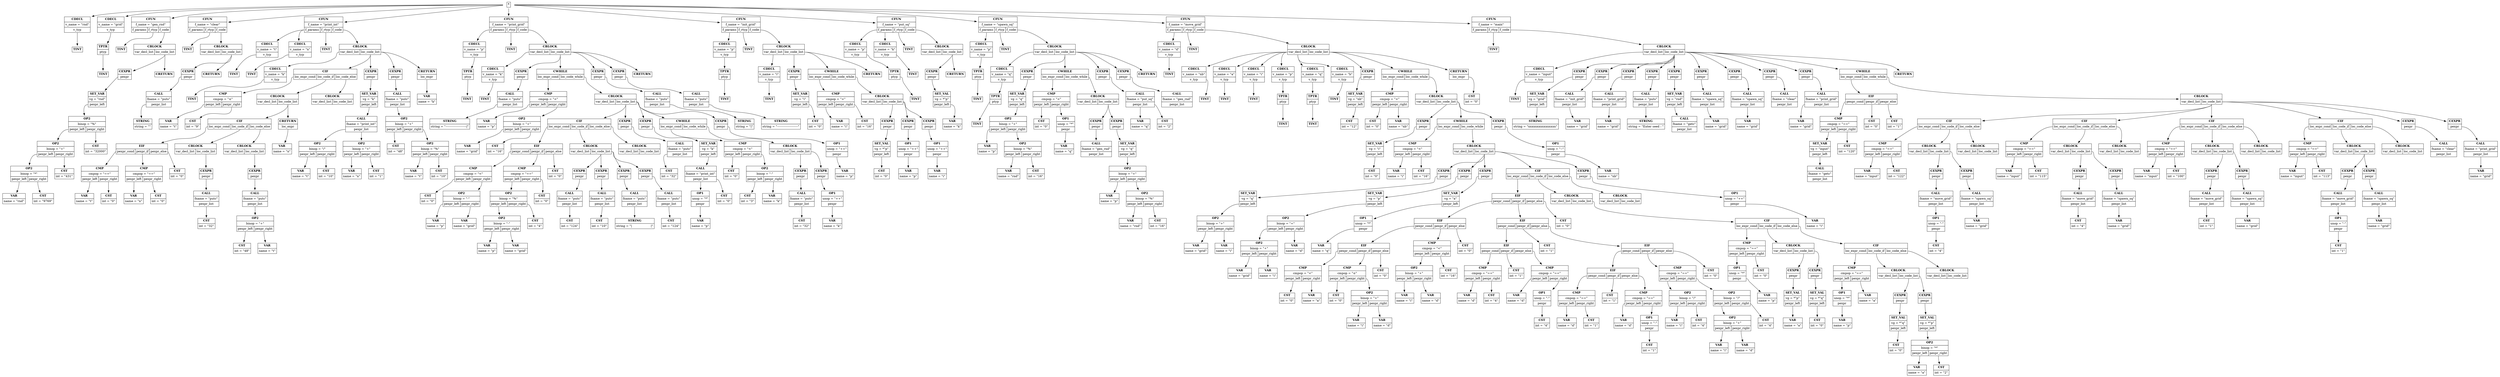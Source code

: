 digraph ast {
node [shape=plaintext];
root [label=<<table border='0' cellborder='1' cellspacing='0' cellpadding='4'><tr ><td colspan = '1'><b >*</b></td></tr></table>>]
CDECL_1 [label=<<table border='0' cellborder='1' cellspacing='0' cellpadding='4'><tr ><td colspan = '1'><b >CDECL</b></td></tr><tr ><td colspan = '1'>v_name = "rnd"</td></tr><tr ><td port='v_typ'>v_typ</td></tr></table>>]
root -> CDECL_1
TINT_2 [label=<<table border='0' cellborder='1' cellspacing='0' cellpadding='4'><tr ><td colspan = '1'><b >TINT</b></td></tr></table>>]
CDECL_1:v_typ -> TINT_2
CDECL_3 [label=<<table border='0' cellborder='1' cellspacing='0' cellpadding='4'><tr ><td colspan = '1'><b >CDECL</b></td></tr><tr ><td colspan = '1'>v_name = "grid"</td></tr><tr ><td port='v_typ'>v_typ</td></tr></table>>]
root -> CDECL_3
TPTR_4 [label=<<table border='0' cellborder='1' cellspacing='0' cellpadding='4'><tr ><td colspan = '1'><b >TPTR</b></td></tr><tr ><td port='ptyp'>ptyp</td></tr></table>>]
CDECL_3:v_typ -> TPTR_4
TINT_5 [label=<<table border='0' cellborder='1' cellspacing='0' cellpadding='4'><tr ><td colspan = '1'><b >TINT</b></td></tr></table>>]
TPTR_4:ptyp -> TINT_5
CFUN_6 [label=<<table border='0' cellborder='1' cellspacing='0' cellpadding='4'><tr ><td colspan = '3'><b >CFUN</b></td></tr><tr ><td colspan = '3'>f_name = "gen_rnd"</td></tr><tr ><td port='f_params'>f_params</td><td port='f_rtyp'>f_rtyp</td><td port='f_code'>f_code</td></tr></table>>]
root -> CFUN_6
TINT_7 [label=<<table border='0' cellborder='1' cellspacing='0' cellpadding='4'><tr ><td colspan = '1'><b >TINT</b></td></tr></table>>]
CFUN_6:f_rtyp -> TINT_7
CBLOCK_8 [label=<<table border='0' cellborder='1' cellspacing='0' cellpadding='4'><tr ><td colspan = '2'><b >CBLOCK</b></td></tr><tr ><td port='var_decl_list'>var_decl_list</td><td port='loc_code_list'>loc_code_list</td></tr></table>>]
CFUN_6:f_code -> CBLOCK_8
CEXPR_9 [label=<<table border='0' cellborder='1' cellspacing='0' cellpadding='4'><tr ><td colspan = '1'><b >CEXPR</b></td></tr><tr ><td port='pexpr'>pexpr</td></tr></table>>]
CBLOCK_8:loc_code_list -> CEXPR_9
SET_VAR_10 [label=<<table border='0' cellborder='1' cellspacing='0' cellpadding='4'><tr ><td colspan = '1'><b >SET_VAR</b></td></tr><tr ><td colspan = '1'>vg = "rnd"</td></tr><tr ><td port='pexpr_left'>pexpr_left</td></tr></table>>]
CEXPR_9:pexpr -> SET_VAR_10
OP2_11 [label=<<table border='0' cellborder='1' cellspacing='0' cellpadding='4'><tr ><td colspan = '2'><b >OP2</b></td></tr><tr ><td colspan = '2'>binop = "%"</td></tr><tr ><td port='pexpr_left'>pexpr_left</td><td port='pexpr_right'>pexpr_right</td></tr></table>>]
SET_VAR_10:pexpr_left -> OP2_11
OP2_12 [label=<<table border='0' cellborder='1' cellspacing='0' cellpadding='4'><tr ><td colspan = '2'><b >OP2</b></td></tr><tr ><td colspan = '2'>binop = "+"</td></tr><tr ><td port='pexpr_left'>pexpr_left</td><td port='pexpr_right'>pexpr_right</td></tr></table>>]
OP2_11:pexpr_left -> OP2_12
OP2_13 [label=<<table border='0' cellborder='1' cellspacing='0' cellpadding='4'><tr ><td colspan = '2'><b >OP2</b></td></tr><tr ><td colspan = '2'>binop = "*"</td></tr><tr ><td port='pexpr_left'>pexpr_left</td><td port='pexpr_right'>pexpr_right</td></tr></table>>]
OP2_12:pexpr_left -> OP2_13
VAR_14 [label=<<table border='0' cellborder='1' cellspacing='0' cellpadding='4'><tr ><td colspan = '1'><b >VAR</b></td></tr><tr ><td colspan = '1'>name = "rnd"</td></tr></table>>]
OP2_13:pexpr_left -> VAR_14
CST_15 [label=<<table border='0' cellborder='1' cellspacing='0' cellpadding='4'><tr ><td colspan = '1'><b >CST</b></td></tr><tr ><td colspan = '1'>int = "9769"</td></tr></table>>]
OP2_13:pexpr_right -> CST_15
CST_16 [label=<<table border='0' cellborder='1' cellspacing='0' cellpadding='4'><tr ><td colspan = '1'><b >CST</b></td></tr><tr ><td colspan = '1'>int = "431"</td></tr></table>>]
OP2_12:pexpr_right -> CST_16
CST_17 [label=<<table border='0' cellborder='1' cellspacing='0' cellpadding='4'><tr ><td colspan = '1'><b >CST</b></td></tr><tr ><td colspan = '1'>int = "32000"</td></tr></table>>]
OP2_11:pexpr_right -> CST_17
CRETURN_18 [label=<<table border='0' cellborder='1' cellspacing='0' cellpadding='4'><tr ><td colspan = '1'><b >CRETURN</b></td></tr></table>>]
CBLOCK_8:loc_code_list -> CRETURN_18
CFUN_19 [label=<<table border='0' cellborder='1' cellspacing='0' cellpadding='4'><tr ><td colspan = '3'><b >CFUN</b></td></tr><tr ><td colspan = '3'>f_name = "clear"</td></tr><tr ><td port='f_params'>f_params</td><td port='f_rtyp'>f_rtyp</td><td port='f_code'>f_code</td></tr></table>>]
root -> CFUN_19
TINT_20 [label=<<table border='0' cellborder='1' cellspacing='0' cellpadding='4'><tr ><td colspan = '1'><b >TINT</b></td></tr></table>>]
CFUN_19:f_rtyp -> TINT_20
CBLOCK_21 [label=<<table border='0' cellborder='1' cellspacing='0' cellpadding='4'><tr ><td colspan = '2'><b >CBLOCK</b></td></tr><tr ><td port='var_decl_list'>var_decl_list</td><td port='loc_code_list'>loc_code_list</td></tr></table>>]
CFUN_19:f_code -> CBLOCK_21
CEXPR_22 [label=<<table border='0' cellborder='1' cellspacing='0' cellpadding='4'><tr ><td colspan = '1'><b >CEXPR</b></td></tr><tr ><td port='pexpr'>pexpr</td></tr></table>>]
CBLOCK_21:loc_code_list -> CEXPR_22
CALL_23 [label=<<table border='0' cellborder='1' cellspacing='0' cellpadding='4'><tr ><td colspan = '1'><b >CALL</b></td></tr><tr ><td colspan = '1'>fname = "puts"</td></tr><tr ><td port='pexpr_list'>pexpr_list</td></tr></table>>]
CEXPR_22:pexpr -> CALL_23
STRING_24 [label=<<table border='0' cellborder='1' cellspacing='0' cellpadding='4'><tr ><td colspan = '1'><b >STRING</b></td></tr><tr ><td colspan = '1'>string = "







"</td></tr></table>>]
CALL_23:pexpr_list -> STRING_24
CRETURN_25 [label=<<table border='0' cellborder='1' cellspacing='0' cellpadding='4'><tr ><td colspan = '1'><b >CRETURN</b></td></tr></table>>]
CBLOCK_21:loc_code_list -> CRETURN_25
CFUN_26 [label=<<table border='0' cellborder='1' cellspacing='0' cellpadding='4'><tr ><td colspan = '3'><b >CFUN</b></td></tr><tr ><td colspan = '3'>f_name = "print_int"</td></tr><tr ><td port='f_params'>f_params</td><td port='f_rtyp'>f_rtyp</td><td port='f_code'>f_code</td></tr></table>>]
root -> CFUN_26
CDECL_27 [label=<<table border='0' cellborder='1' cellspacing='0' cellpadding='4'><tr ><td colspan = '1'><b >CDECL</b></td></tr><tr ><td colspan = '1'>v_name = "t"</td></tr><tr ><td port='v_typ'>v_typ</td></tr></table>>]
CFUN_26:f_params -> CDECL_27
TINT_28 [label=<<table border='0' cellborder='1' cellspacing='0' cellpadding='4'><tr ><td colspan = '1'><b >TINT</b></td></tr></table>>]
CDECL_27:v_typ -> TINT_28
CDECL_29 [label=<<table border='0' cellborder='1' cellspacing='0' cellpadding='4'><tr ><td colspan = '1'><b >CDECL</b></td></tr><tr ><td colspan = '1'>v_name = "n"</td></tr><tr ><td port='v_typ'>v_typ</td></tr></table>>]
CFUN_26:f_params -> CDECL_29
TINT_30 [label=<<table border='0' cellborder='1' cellspacing='0' cellpadding='4'><tr ><td colspan = '1'><b >TINT</b></td></tr></table>>]
CDECL_29:v_typ -> TINT_30
TINT_31 [label=<<table border='0' cellborder='1' cellspacing='0' cellpadding='4'><tr ><td colspan = '1'><b >TINT</b></td></tr></table>>]
CFUN_26:f_rtyp -> TINT_31
CBLOCK_32 [label=<<table border='0' cellborder='1' cellspacing='0' cellpadding='4'><tr ><td colspan = '2'><b >CBLOCK</b></td></tr><tr ><td port='var_decl_list'>var_decl_list</td><td port='loc_code_list'>loc_code_list</td></tr></table>>]
CFUN_26:f_code -> CBLOCK_32
CDECL_33 [label=<<table border='0' cellborder='1' cellspacing='0' cellpadding='4'><tr ><td colspan = '1'><b >CDECL</b></td></tr><tr ><td colspan = '1'>v_name = "k"</td></tr><tr ><td port='v_typ'>v_typ</td></tr></table>>]
CBLOCK_32:var_decl_list -> CDECL_33
TINT_34 [label=<<table border='0' cellborder='1' cellspacing='0' cellpadding='4'><tr ><td colspan = '1'><b >TINT</b></td></tr></table>>]
CDECL_33:v_typ -> TINT_34
CIF_35 [label=<<table border='0' cellborder='1' cellspacing='0' cellpadding='4'><tr ><td colspan = '3'><b >CIF</b></td></tr><tr ><td port='loc_expr_cond'>loc_expr_cond</td><td port='loc_code_if'>loc_code_if</td><td port='loc_code_else'>loc_code_else</td></tr></table>>]
CBLOCK_32:loc_code_list -> CIF_35
CMP_36 [label=<<table border='0' cellborder='1' cellspacing='0' cellpadding='4'><tr ><td colspan = '2'><b >CMP</b></td></tr><tr ><td colspan = '2'>cmpop = "&le;"</td></tr><tr ><td port='pexpr_left'>pexpr_left</td><td port='pexpr_right'>pexpr_right</td></tr></table>>]
CIF_35:loc_expr_cond -> CMP_36
VAR_37 [label=<<table border='0' cellborder='1' cellspacing='0' cellpadding='4'><tr ><td colspan = '1'><b >VAR</b></td></tr><tr ><td colspan = '1'>name = "t"</td></tr></table>>]
CMP_36:pexpr_left -> VAR_37
CST_38 [label=<<table border='0' cellborder='1' cellspacing='0' cellpadding='4'><tr ><td colspan = '1'><b >CST</b></td></tr><tr ><td colspan = '1'>int = "9"</td></tr></table>>]
CMP_36:pexpr_right -> CST_38
CBLOCK_39 [label=<<table border='0' cellborder='1' cellspacing='0' cellpadding='4'><tr ><td colspan = '2'><b >CBLOCK</b></td></tr><tr ><td port='var_decl_list'>var_decl_list</td><td port='loc_code_list'>loc_code_list</td></tr></table>>]
CIF_35:loc_code_if -> CBLOCK_39
CIF_40 [label=<<table border='0' cellborder='1' cellspacing='0' cellpadding='4'><tr ><td colspan = '3'><b >CIF</b></td></tr><tr ><td port='loc_expr_cond'>loc_expr_cond</td><td port='loc_code_if'>loc_code_if</td><td port='loc_code_else'>loc_code_else</td></tr></table>>]
CBLOCK_39:loc_code_list -> CIF_40
EIF_41 [label=<<table border='0' cellborder='1' cellspacing='0' cellpadding='4'><tr ><td colspan = '3'><b >EIF</b></td></tr><tr ><td port='pexpr_cond'>pexpr_cond</td><td port='pexpr_if'>pexpr_if</td><td port='pexpr_else'>pexpr_else</td></tr></table>>]
CIF_40:loc_expr_cond -> EIF_41
CMP_42 [label=<<table border='0' cellborder='1' cellspacing='0' cellpadding='4'><tr ><td colspan = '2'><b >CMP</b></td></tr><tr ><td colspan = '2'>cmpop = "=="</td></tr><tr ><td port='pexpr_left'>pexpr_left</td><td port='pexpr_right'>pexpr_right</td></tr></table>>]
EIF_41:pexpr_cond -> CMP_42
VAR_43 [label=<<table border='0' cellborder='1' cellspacing='0' cellpadding='4'><tr ><td colspan = '1'><b >VAR</b></td></tr><tr ><td colspan = '1'>name = "t"</td></tr></table>>]
CMP_42:pexpr_left -> VAR_43
CST_44 [label=<<table border='0' cellborder='1' cellspacing='0' cellpadding='4'><tr ><td colspan = '1'><b >CST</b></td></tr><tr ><td colspan = '1'>int = "0"</td></tr></table>>]
CMP_42:pexpr_right -> CST_44
CMP_45 [label=<<table border='0' cellborder='1' cellspacing='0' cellpadding='4'><tr ><td colspan = '2'><b >CMP</b></td></tr><tr ><td colspan = '2'>cmpop = "=="</td></tr><tr ><td port='pexpr_left'>pexpr_left</td><td port='pexpr_right'>pexpr_right</td></tr></table>>]
EIF_41:pexpr_if -> CMP_45
VAR_46 [label=<<table border='0' cellborder='1' cellspacing='0' cellpadding='4'><tr ><td colspan = '1'><b >VAR</b></td></tr><tr ><td colspan = '1'>name = "n"</td></tr></table>>]
CMP_45:pexpr_left -> VAR_46
CST_47 [label=<<table border='0' cellborder='1' cellspacing='0' cellpadding='4'><tr ><td colspan = '1'><b >CST</b></td></tr><tr ><td colspan = '1'>int = "0"</td></tr></table>>]
CMP_45:pexpr_right -> CST_47
CST_48 [label=<<table border='0' cellborder='1' cellspacing='0' cellpadding='4'><tr ><td colspan = '1'><b >CST</b></td></tr><tr ><td colspan = '1'>int = "0"</td></tr></table>>]
EIF_41:pexpr_else -> CST_48
CBLOCK_49 [label=<<table border='0' cellborder='1' cellspacing='0' cellpadding='4'><tr ><td colspan = '2'><b >CBLOCK</b></td></tr><tr ><td port='var_decl_list'>var_decl_list</td><td port='loc_code_list'>loc_code_list</td></tr></table>>]
CIF_40:loc_code_if -> CBLOCK_49
CEXPR_50 [label=<<table border='0' cellborder='1' cellspacing='0' cellpadding='4'><tr ><td colspan = '1'><b >CEXPR</b></td></tr><tr ><td port='pexpr'>pexpr</td></tr></table>>]
CBLOCK_49:loc_code_list -> CEXPR_50
CALL_51 [label=<<table border='0' cellborder='1' cellspacing='0' cellpadding='4'><tr ><td colspan = '1'><b >CALL</b></td></tr><tr ><td colspan = '1'>fname = "putc"</td></tr><tr ><td port='pexpr_list'>pexpr_list</td></tr></table>>]
CEXPR_50:pexpr -> CALL_51
CST_52 [label=<<table border='0' cellborder='1' cellspacing='0' cellpadding='4'><tr ><td colspan = '1'><b >CST</b></td></tr><tr ><td colspan = '1'>int = "32"</td></tr></table>>]
CALL_51:pexpr_list -> CST_52
CBLOCK_53 [label=<<table border='0' cellborder='1' cellspacing='0' cellpadding='4'><tr ><td colspan = '2'><b >CBLOCK</b></td></tr><tr ><td port='var_decl_list'>var_decl_list</td><td port='loc_code_list'>loc_code_list</td></tr></table>>]
CIF_40:loc_code_else -> CBLOCK_53
CEXPR_54 [label=<<table border='0' cellborder='1' cellspacing='0' cellpadding='4'><tr ><td colspan = '1'><b >CEXPR</b></td></tr><tr ><td port='pexpr'>pexpr</td></tr></table>>]
CBLOCK_53:loc_code_list -> CEXPR_54
CALL_55 [label=<<table border='0' cellborder='1' cellspacing='0' cellpadding='4'><tr ><td colspan = '1'><b >CALL</b></td></tr><tr ><td colspan = '1'>fname = "putc"</td></tr><tr ><td port='pexpr_list'>pexpr_list</td></tr></table>>]
CEXPR_54:pexpr -> CALL_55
OP2_56 [label=<<table border='0' cellborder='1' cellspacing='0' cellpadding='4'><tr ><td colspan = '2'><b >OP2</b></td></tr><tr ><td colspan = '2'>binop = "+"</td></tr><tr ><td port='pexpr_left'>pexpr_left</td><td port='pexpr_right'>pexpr_right</td></tr></table>>]
CALL_55:pexpr_list -> OP2_56
CST_57 [label=<<table border='0' cellborder='1' cellspacing='0' cellpadding='4'><tr ><td colspan = '1'><b >CST</b></td></tr><tr ><td colspan = '1'>int = "48"</td></tr></table>>]
OP2_56:pexpr_left -> CST_57
VAR_58 [label=<<table border='0' cellborder='1' cellspacing='0' cellpadding='4'><tr ><td colspan = '1'><b >VAR</b></td></tr><tr ><td colspan = '1'>name = "t"</td></tr></table>>]
OP2_56:pexpr_right -> VAR_58
CRETURN_59 [label=<<table border='0' cellborder='1' cellspacing='0' cellpadding='4'><tr ><td colspan = '1'><b >CRETURN</b></td></tr><tr ><td port='loc_expr'>loc_expr</td></tr></table>>]
CBLOCK_39:loc_code_list -> CRETURN_59
VAR_60 [label=<<table border='0' cellborder='1' cellspacing='0' cellpadding='4'><tr ><td colspan = '1'><b >VAR</b></td></tr><tr ><td colspan = '1'>name = "n"</td></tr></table>>]
CRETURN_59:loc_expr -> VAR_60
CBLOCK_61 [label=<<table border='0' cellborder='1' cellspacing='0' cellpadding='4'><tr ><td colspan = '2'><b >CBLOCK</b></td></tr><tr ><td port='var_decl_list'>var_decl_list</td><td port='loc_code_list'>loc_code_list</td></tr></table>>]
CIF_35:loc_code_else -> CBLOCK_61
CEXPR_62 [label=<<table border='0' cellborder='1' cellspacing='0' cellpadding='4'><tr ><td colspan = '1'><b >CEXPR</b></td></tr><tr ><td port='pexpr'>pexpr</td></tr></table>>]
CBLOCK_32:loc_code_list -> CEXPR_62
SET_VAR_63 [label=<<table border='0' cellborder='1' cellspacing='0' cellpadding='4'><tr ><td colspan = '1'><b >SET_VAR</b></td></tr><tr ><td colspan = '1'>vg = "k"</td></tr><tr ><td port='pexpr_left'>pexpr_left</td></tr></table>>]
CEXPR_62:pexpr -> SET_VAR_63
CALL_64 [label=<<table border='0' cellborder='1' cellspacing='0' cellpadding='4'><tr ><td colspan = '1'><b >CALL</b></td></tr><tr ><td colspan = '1'>fname = "print_int"</td></tr><tr ><td port='pexpr_list'>pexpr_list</td></tr></table>>]
SET_VAR_63:pexpr_left -> CALL_64
OP2_65 [label=<<table border='0' cellborder='1' cellspacing='0' cellpadding='4'><tr ><td colspan = '2'><b >OP2</b></td></tr><tr ><td colspan = '2'>binop = "/"</td></tr><tr ><td port='pexpr_left'>pexpr_left</td><td port='pexpr_right'>pexpr_right</td></tr></table>>]
CALL_64:pexpr_list -> OP2_65
VAR_66 [label=<<table border='0' cellborder='1' cellspacing='0' cellpadding='4'><tr ><td colspan = '1'><b >VAR</b></td></tr><tr ><td colspan = '1'>name = "t"</td></tr></table>>]
OP2_65:pexpr_left -> VAR_66
CST_67 [label=<<table border='0' cellborder='1' cellspacing='0' cellpadding='4'><tr ><td colspan = '1'><b >CST</b></td></tr><tr ><td colspan = '1'>int = "10"</td></tr></table>>]
OP2_65:pexpr_right -> CST_67
OP2_68 [label=<<table border='0' cellborder='1' cellspacing='0' cellpadding='4'><tr ><td colspan = '2'><b >OP2</b></td></tr><tr ><td colspan = '2'>binop = "+"</td></tr><tr ><td port='pexpr_left'>pexpr_left</td><td port='pexpr_right'>pexpr_right</td></tr></table>>]
CALL_64:pexpr_list -> OP2_68
VAR_69 [label=<<table border='0' cellborder='1' cellspacing='0' cellpadding='4'><tr ><td colspan = '1'><b >VAR</b></td></tr><tr ><td colspan = '1'>name = "n"</td></tr></table>>]
OP2_68:pexpr_left -> VAR_69
CST_70 [label=<<table border='0' cellborder='1' cellspacing='0' cellpadding='4'><tr ><td colspan = '1'><b >CST</b></td></tr><tr ><td colspan = '1'>int = "1"</td></tr></table>>]
OP2_68:pexpr_right -> CST_70
CEXPR_71 [label=<<table border='0' cellborder='1' cellspacing='0' cellpadding='4'><tr ><td colspan = '1'><b >CEXPR</b></td></tr><tr ><td port='pexpr'>pexpr</td></tr></table>>]
CBLOCK_32:loc_code_list -> CEXPR_71
CALL_72 [label=<<table border='0' cellborder='1' cellspacing='0' cellpadding='4'><tr ><td colspan = '1'><b >CALL</b></td></tr><tr ><td colspan = '1'>fname = "putc"</td></tr><tr ><td port='pexpr_list'>pexpr_list</td></tr></table>>]
CEXPR_71:pexpr -> CALL_72
OP2_73 [label=<<table border='0' cellborder='1' cellspacing='0' cellpadding='4'><tr ><td colspan = '2'><b >OP2</b></td></tr><tr ><td colspan = '2'>binop = "+"</td></tr><tr ><td port='pexpr_left'>pexpr_left</td><td port='pexpr_right'>pexpr_right</td></tr></table>>]
CALL_72:pexpr_list -> OP2_73
CST_74 [label=<<table border='0' cellborder='1' cellspacing='0' cellpadding='4'><tr ><td colspan = '1'><b >CST</b></td></tr><tr ><td colspan = '1'>int = "48"</td></tr></table>>]
OP2_73:pexpr_left -> CST_74
OP2_75 [label=<<table border='0' cellborder='1' cellspacing='0' cellpadding='4'><tr ><td colspan = '2'><b >OP2</b></td></tr><tr ><td colspan = '2'>binop = "%"</td></tr><tr ><td port='pexpr_left'>pexpr_left</td><td port='pexpr_right'>pexpr_right</td></tr></table>>]
OP2_73:pexpr_right -> OP2_75
VAR_76 [label=<<table border='0' cellborder='1' cellspacing='0' cellpadding='4'><tr ><td colspan = '1'><b >VAR</b></td></tr><tr ><td colspan = '1'>name = "t"</td></tr></table>>]
OP2_75:pexpr_left -> VAR_76
CST_77 [label=<<table border='0' cellborder='1' cellspacing='0' cellpadding='4'><tr ><td colspan = '1'><b >CST</b></td></tr><tr ><td colspan = '1'>int = "10"</td></tr></table>>]
OP2_75:pexpr_right -> CST_77
CRETURN_78 [label=<<table border='0' cellborder='1' cellspacing='0' cellpadding='4'><tr ><td colspan = '1'><b >CRETURN</b></td></tr><tr ><td port='loc_expr'>loc_expr</td></tr></table>>]
CBLOCK_32:loc_code_list -> CRETURN_78
VAR_79 [label=<<table border='0' cellborder='1' cellspacing='0' cellpadding='4'><tr ><td colspan = '1'><b >VAR</b></td></tr><tr ><td colspan = '1'>name = "k"</td></tr></table>>]
CRETURN_78:loc_expr -> VAR_79
CFUN_80 [label=<<table border='0' cellborder='1' cellspacing='0' cellpadding='4'><tr ><td colspan = '3'><b >CFUN</b></td></tr><tr ><td colspan = '3'>f_name = "print_grid"</td></tr><tr ><td port='f_params'>f_params</td><td port='f_rtyp'>f_rtyp</td><td port='f_code'>f_code</td></tr></table>>]
root -> CFUN_80
CDECL_81 [label=<<table border='0' cellborder='1' cellspacing='0' cellpadding='4'><tr ><td colspan = '1'><b >CDECL</b></td></tr><tr ><td colspan = '1'>v_name = "p"</td></tr><tr ><td port='v_typ'>v_typ</td></tr></table>>]
CFUN_80:f_params -> CDECL_81
TPTR_82 [label=<<table border='0' cellborder='1' cellspacing='0' cellpadding='4'><tr ><td colspan = '1'><b >TPTR</b></td></tr><tr ><td port='ptyp'>ptyp</td></tr></table>>]
CDECL_81:v_typ -> TPTR_82
TINT_83 [label=<<table border='0' cellborder='1' cellspacing='0' cellpadding='4'><tr ><td colspan = '1'><b >TINT</b></td></tr></table>>]
TPTR_82:ptyp -> TINT_83
TINT_84 [label=<<table border='0' cellborder='1' cellspacing='0' cellpadding='4'><tr ><td colspan = '1'><b >TINT</b></td></tr></table>>]
CFUN_80:f_rtyp -> TINT_84
CBLOCK_85 [label=<<table border='0' cellborder='1' cellspacing='0' cellpadding='4'><tr ><td colspan = '2'><b >CBLOCK</b></td></tr><tr ><td port='var_decl_list'>var_decl_list</td><td port='loc_code_list'>loc_code_list</td></tr></table>>]
CFUN_80:f_code -> CBLOCK_85
CDECL_86 [label=<<table border='0' cellborder='1' cellspacing='0' cellpadding='4'><tr ><td colspan = '1'><b >CDECL</b></td></tr><tr ><td colspan = '1'>v_name = "k"</td></tr><tr ><td port='v_typ'>v_typ</td></tr></table>>]
CBLOCK_85:var_decl_list -> CDECL_86
TINT_87 [label=<<table border='0' cellborder='1' cellspacing='0' cellpadding='4'><tr ><td colspan = '1'><b >TINT</b></td></tr></table>>]
CDECL_86:v_typ -> TINT_87
CEXPR_88 [label=<<table border='0' cellborder='1' cellspacing='0' cellpadding='4'><tr ><td colspan = '1'><b >CEXPR</b></td></tr><tr ><td port='pexpr'>pexpr</td></tr></table>>]
CBLOCK_85:loc_code_list -> CEXPR_88
CALL_89 [label=<<table border='0' cellborder='1' cellspacing='0' cellpadding='4'><tr ><td colspan = '1'><b >CALL</b></td></tr><tr ><td colspan = '1'>fname = "puts"</td></tr><tr ><td port='pexpr_list'>pexpr_list</td></tr></table>>]
CEXPR_88:pexpr -> CALL_89
STRING_90 [label=<<table border='0' cellborder='1' cellspacing='0' cellpadding='4'><tr ><td colspan = '1'><b >STRING</b></td></tr><tr ><td colspan = '1'>string = "----------------------
|"</td></tr></table>>]
CALL_89:pexpr_list -> STRING_90
CWHILE_91 [label=<<table border='0' cellborder='1' cellspacing='0' cellpadding='4'><tr ><td colspan = '2'><b >CWHILE</b></td></tr><tr ><td port='loc_expr_cond'>loc_expr_cond</td><td port='loc_code_while'>loc_code_while</td></tr></table>>]
CBLOCK_85:loc_code_list -> CWHILE_91
CMP_92 [label=<<table border='0' cellborder='1' cellspacing='0' cellpadding='4'><tr ><td colspan = '2'><b >CMP</b></td></tr><tr ><td colspan = '2'>cmpop = "&lt;"</td></tr><tr ><td port='pexpr_left'>pexpr_left</td><td port='pexpr_right'>pexpr_right</td></tr></table>>]
CWHILE_91:loc_expr_cond -> CMP_92
VAR_93 [label=<<table border='0' cellborder='1' cellspacing='0' cellpadding='4'><tr ><td colspan = '1'><b >VAR</b></td></tr><tr ><td colspan = '1'>name = "p"</td></tr></table>>]
CMP_92:pexpr_left -> VAR_93
OP2_94 [label=<<table border='0' cellborder='1' cellspacing='0' cellpadding='4'><tr ><td colspan = '2'><b >OP2</b></td></tr><tr ><td colspan = '2'>binop = "+"</td></tr><tr ><td port='pexpr_left'>pexpr_left</td><td port='pexpr_right'>pexpr_right</td></tr></table>>]
CMP_92:pexpr_right -> OP2_94
VAR_95 [label=<<table border='0' cellborder='1' cellspacing='0' cellpadding='4'><tr ><td colspan = '1'><b >VAR</b></td></tr><tr ><td colspan = '1'>name = "grid"</td></tr></table>>]
OP2_94:pexpr_left -> VAR_95
CST_96 [label=<<table border='0' cellborder='1' cellspacing='0' cellpadding='4'><tr ><td colspan = '1'><b >CST</b></td></tr><tr ><td colspan = '1'>int = "16"</td></tr></table>>]
OP2_94:pexpr_right -> CST_96
CBLOCK_97 [label=<<table border='0' cellborder='1' cellspacing='0' cellpadding='4'><tr ><td colspan = '2'><b >CBLOCK</b></td></tr><tr ><td port='var_decl_list'>var_decl_list</td><td port='loc_code_list'>loc_code_list</td></tr></table>>]
CWHILE_91:loc_code_while -> CBLOCK_97
CIF_98 [label=<<table border='0' cellborder='1' cellspacing='0' cellpadding='4'><tr ><td colspan = '3'><b >CIF</b></td></tr><tr ><td port='loc_expr_cond'>loc_expr_cond</td><td port='loc_code_if'>loc_code_if</td><td port='loc_code_else'>loc_code_else</td></tr></table>>]
CBLOCK_97:loc_code_list -> CIF_98
EIF_99 [label=<<table border='0' cellborder='1' cellspacing='0' cellpadding='4'><tr ><td colspan = '3'><b >EIF</b></td></tr><tr ><td port='pexpr_cond'>pexpr_cond</td><td port='pexpr_if'>pexpr_if</td><td port='pexpr_else'>pexpr_else</td></tr></table>>]
CIF_98:loc_expr_cond -> EIF_99
CMP_100 [label=<<table border='0' cellborder='1' cellspacing='0' cellpadding='4'><tr ><td colspan = '2'><b >CMP</b></td></tr><tr ><td colspan = '2'>cmpop = "&lt;"</td></tr><tr ><td port='pexpr_left'>pexpr_left</td><td port='pexpr_right'>pexpr_right</td></tr></table>>]
EIF_99:pexpr_cond -> CMP_100
CST_101 [label=<<table border='0' cellborder='1' cellspacing='0' cellpadding='4'><tr ><td colspan = '1'><b >CST</b></td></tr><tr ><td colspan = '1'>int = "0"</td></tr></table>>]
CMP_100:pexpr_left -> CST_101
OP2_102 [label=<<table border='0' cellborder='1' cellspacing='0' cellpadding='4'><tr ><td colspan = '2'><b >OP2</b></td></tr><tr ><td colspan = '2'>binop = "-"</td></tr><tr ><td port='pexpr_left'>pexpr_left</td><td port='pexpr_right'>pexpr_right</td></tr></table>>]
CMP_100:pexpr_right -> OP2_102
VAR_103 [label=<<table border='0' cellborder='1' cellspacing='0' cellpadding='4'><tr ><td colspan = '1'><b >VAR</b></td></tr><tr ><td colspan = '1'>name = "p"</td></tr></table>>]
OP2_102:pexpr_left -> VAR_103
VAR_104 [label=<<table border='0' cellborder='1' cellspacing='0' cellpadding='4'><tr ><td colspan = '1'><b >VAR</b></td></tr><tr ><td colspan = '1'>name = "grid"</td></tr></table>>]
OP2_102:pexpr_right -> VAR_104
CMP_105 [label=<<table border='0' cellborder='1' cellspacing='0' cellpadding='4'><tr ><td colspan = '2'><b >CMP</b></td></tr><tr ><td colspan = '2'>cmpop = "=="</td></tr><tr ><td port='pexpr_left'>pexpr_left</td><td port='pexpr_right'>pexpr_right</td></tr></table>>]
EIF_99:pexpr_if -> CMP_105
OP2_106 [label=<<table border='0' cellborder='1' cellspacing='0' cellpadding='4'><tr ><td colspan = '2'><b >OP2</b></td></tr><tr ><td colspan = '2'>binop = "%"</td></tr><tr ><td port='pexpr_left'>pexpr_left</td><td port='pexpr_right'>pexpr_right</td></tr></table>>]
CMP_105:pexpr_left -> OP2_106
OP2_107 [label=<<table border='0' cellborder='1' cellspacing='0' cellpadding='4'><tr ><td colspan = '2'><b >OP2</b></td></tr><tr ><td colspan = '2'>binop = "-"</td></tr><tr ><td port='pexpr_left'>pexpr_left</td><td port='pexpr_right'>pexpr_right</td></tr></table>>]
OP2_106:pexpr_left -> OP2_107
VAR_108 [label=<<table border='0' cellborder='1' cellspacing='0' cellpadding='4'><tr ><td colspan = '1'><b >VAR</b></td></tr><tr ><td colspan = '1'>name = "p"</td></tr></table>>]
OP2_107:pexpr_left -> VAR_108
VAR_109 [label=<<table border='0' cellborder='1' cellspacing='0' cellpadding='4'><tr ><td colspan = '1'><b >VAR</b></td></tr><tr ><td colspan = '1'>name = "grid"</td></tr></table>>]
OP2_107:pexpr_right -> VAR_109
CST_110 [label=<<table border='0' cellborder='1' cellspacing='0' cellpadding='4'><tr ><td colspan = '1'><b >CST</b></td></tr><tr ><td colspan = '1'>int = "4"</td></tr></table>>]
OP2_106:pexpr_right -> CST_110
CST_111 [label=<<table border='0' cellborder='1' cellspacing='0' cellpadding='4'><tr ><td colspan = '1'><b >CST</b></td></tr><tr ><td colspan = '1'>int = "0"</td></tr></table>>]
CMP_105:pexpr_right -> CST_111
CST_112 [label=<<table border='0' cellborder='1' cellspacing='0' cellpadding='4'><tr ><td colspan = '1'><b >CST</b></td></tr><tr ><td colspan = '1'>int = "0"</td></tr></table>>]
EIF_99:pexpr_else -> CST_112
CBLOCK_113 [label=<<table border='0' cellborder='1' cellspacing='0' cellpadding='4'><tr ><td colspan = '2'><b >CBLOCK</b></td></tr><tr ><td port='var_decl_list'>var_decl_list</td><td port='loc_code_list'>loc_code_list</td></tr></table>>]
CIF_98:loc_code_if -> CBLOCK_113
CEXPR_114 [label=<<table border='0' cellborder='1' cellspacing='0' cellpadding='4'><tr ><td colspan = '1'><b >CEXPR</b></td></tr><tr ><td port='pexpr'>pexpr</td></tr></table>>]
CBLOCK_113:loc_code_list -> CEXPR_114
CALL_115 [label=<<table border='0' cellborder='1' cellspacing='0' cellpadding='4'><tr ><td colspan = '1'><b >CALL</b></td></tr><tr ><td colspan = '1'>fname = "putc"</td></tr><tr ><td port='pexpr_list'>pexpr_list</td></tr></table>>]
CEXPR_114:pexpr -> CALL_115
CST_116 [label=<<table border='0' cellborder='1' cellspacing='0' cellpadding='4'><tr ><td colspan = '1'><b >CST</b></td></tr><tr ><td colspan = '1'>int = "124"</td></tr></table>>]
CALL_115:pexpr_list -> CST_116
CEXPR_117 [label=<<table border='0' cellborder='1' cellspacing='0' cellpadding='4'><tr ><td colspan = '1'><b >CEXPR</b></td></tr><tr ><td port='pexpr'>pexpr</td></tr></table>>]
CBLOCK_113:loc_code_list -> CEXPR_117
CALL_118 [label=<<table border='0' cellborder='1' cellspacing='0' cellpadding='4'><tr ><td colspan = '1'><b >CALL</b></td></tr><tr ><td colspan = '1'>fname = "putc"</td></tr><tr ><td port='pexpr_list'>pexpr_list</td></tr></table>>]
CEXPR_117:pexpr -> CALL_118
CST_119 [label=<<table border='0' cellborder='1' cellspacing='0' cellpadding='4'><tr ><td colspan = '1'><b >CST</b></td></tr><tr ><td colspan = '1'>int = "10"</td></tr></table>>]
CALL_118:pexpr_list -> CST_119
CEXPR_120 [label=<<table border='0' cellborder='1' cellspacing='0' cellpadding='4'><tr ><td colspan = '1'><b >CEXPR</b></td></tr><tr ><td port='pexpr'>pexpr</td></tr></table>>]
CBLOCK_113:loc_code_list -> CEXPR_120
CALL_121 [label=<<table border='0' cellborder='1' cellspacing='0' cellpadding='4'><tr ><td colspan = '1'><b >CALL</b></td></tr><tr ><td colspan = '1'>fname = "puts"</td></tr><tr ><td port='pexpr_list'>pexpr_list</td></tr></table>>]
CEXPR_120:pexpr -> CALL_121
STRING_122 [label=<<table border='0' cellborder='1' cellspacing='0' cellpadding='4'><tr ><td colspan = '1'><b >STRING</b></td></tr><tr ><td colspan = '1'>string = "|                    |
"</td></tr></table>>]
CALL_121:pexpr_list -> STRING_122
CEXPR_123 [label=<<table border='0' cellborder='1' cellspacing='0' cellpadding='4'><tr ><td colspan = '1'><b >CEXPR</b></td></tr><tr ><td port='pexpr'>pexpr</td></tr></table>>]
CBLOCK_113:loc_code_list -> CEXPR_123
CALL_124 [label=<<table border='0' cellborder='1' cellspacing='0' cellpadding='4'><tr ><td colspan = '1'><b >CALL</b></td></tr><tr ><td colspan = '1'>fname = "putc"</td></tr><tr ><td port='pexpr_list'>pexpr_list</td></tr></table>>]
CEXPR_123:pexpr -> CALL_124
CST_125 [label=<<table border='0' cellborder='1' cellspacing='0' cellpadding='4'><tr ><td colspan = '1'><b >CST</b></td></tr><tr ><td colspan = '1'>int = "124"</td></tr></table>>]
CALL_124:pexpr_list -> CST_125
CBLOCK_126 [label=<<table border='0' cellborder='1' cellspacing='0' cellpadding='4'><tr ><td colspan = '2'><b >CBLOCK</b></td></tr><tr ><td port='var_decl_list'>var_decl_list</td><td port='loc_code_list'>loc_code_list</td></tr></table>>]
CIF_98:loc_code_else -> CBLOCK_126
CEXPR_127 [label=<<table border='0' cellborder='1' cellspacing='0' cellpadding='4'><tr ><td colspan = '1'><b >CEXPR</b></td></tr><tr ><td port='pexpr'>pexpr</td></tr></table>>]
CBLOCK_97:loc_code_list -> CEXPR_127
CALL_128 [label=<<table border='0' cellborder='1' cellspacing='0' cellpadding='4'><tr ><td colspan = '1'><b >CALL</b></td></tr><tr ><td colspan = '1'>fname = "putc"</td></tr><tr ><td port='pexpr_list'>pexpr_list</td></tr></table>>]
CEXPR_127:pexpr -> CALL_128
CST_129 [label=<<table border='0' cellborder='1' cellspacing='0' cellpadding='4'><tr ><td colspan = '1'><b >CST</b></td></tr><tr ><td colspan = '1'>int = "32"</td></tr></table>>]
CALL_128:pexpr_list -> CST_129
CEXPR_130 [label=<<table border='0' cellborder='1' cellspacing='0' cellpadding='4'><tr ><td colspan = '1'><b >CEXPR</b></td></tr><tr ><td port='pexpr'>pexpr</td></tr></table>>]
CBLOCK_97:loc_code_list -> CEXPR_130
SET_VAR_131 [label=<<table border='0' cellborder='1' cellspacing='0' cellpadding='4'><tr ><td colspan = '1'><b >SET_VAR</b></td></tr><tr ><td colspan = '1'>vg = "k"</td></tr><tr ><td port='pexpr_left'>pexpr_left</td></tr></table>>]
CEXPR_130:pexpr -> SET_VAR_131
CALL_132 [label=<<table border='0' cellborder='1' cellspacing='0' cellpadding='4'><tr ><td colspan = '1'><b >CALL</b></td></tr><tr ><td colspan = '1'>fname = "print_int"</td></tr><tr ><td port='pexpr_list'>pexpr_list</td></tr></table>>]
SET_VAR_131:pexpr_left -> CALL_132
OP1_133 [label=<<table border='0' cellborder='1' cellspacing='0' cellpadding='4'><tr ><td colspan = '1'><b >OP1</b></td></tr><tr ><td colspan = '1'>unop = "*"</td></tr><tr ><td port='pexpr'>pexpr</td></tr></table>>]
CALL_132:pexpr_list -> OP1_133
VAR_134 [label=<<table border='0' cellborder='1' cellspacing='0' cellpadding='4'><tr ><td colspan = '1'><b >VAR</b></td></tr><tr ><td colspan = '1'>name = "p"</td></tr></table>>]
OP1_133:pexpr -> VAR_134
CST_135 [label=<<table border='0' cellborder='1' cellspacing='0' cellpadding='4'><tr ><td colspan = '1'><b >CST</b></td></tr><tr ><td colspan = '1'>int = "0"</td></tr></table>>]
CALL_132:pexpr_list -> CST_135
CWHILE_136 [label=<<table border='0' cellborder='1' cellspacing='0' cellpadding='4'><tr ><td colspan = '2'><b >CWHILE</b></td></tr><tr ><td port='loc_expr_cond'>loc_expr_cond</td><td port='loc_code_while'>loc_code_while</td></tr></table>>]
CBLOCK_97:loc_code_list -> CWHILE_136
CMP_137 [label=<<table border='0' cellborder='1' cellspacing='0' cellpadding='4'><tr ><td colspan = '2'><b >CMP</b></td></tr><tr ><td colspan = '2'>cmpop = "&lt;"</td></tr><tr ><td port='pexpr_left'>pexpr_left</td><td port='pexpr_right'>pexpr_right</td></tr></table>>]
CWHILE_136:loc_expr_cond -> CMP_137
CST_138 [label=<<table border='0' cellborder='1' cellspacing='0' cellpadding='4'><tr ><td colspan = '1'><b >CST</b></td></tr><tr ><td colspan = '1'>int = "0"</td></tr></table>>]
CMP_137:pexpr_left -> CST_138
OP2_139 [label=<<table border='0' cellborder='1' cellspacing='0' cellpadding='4'><tr ><td colspan = '2'><b >OP2</b></td></tr><tr ><td colspan = '2'>binop = "-"</td></tr><tr ><td port='pexpr_left'>pexpr_left</td><td port='pexpr_right'>pexpr_right</td></tr></table>>]
CMP_137:pexpr_right -> OP2_139
CST_140 [label=<<table border='0' cellborder='1' cellspacing='0' cellpadding='4'><tr ><td colspan = '1'><b >CST</b></td></tr><tr ><td colspan = '1'>int = "3"</td></tr></table>>]
OP2_139:pexpr_left -> CST_140
VAR_141 [label=<<table border='0' cellborder='1' cellspacing='0' cellpadding='4'><tr ><td colspan = '1'><b >VAR</b></td></tr><tr ><td colspan = '1'>name = "k"</td></tr></table>>]
OP2_139:pexpr_right -> VAR_141
CBLOCK_142 [label=<<table border='0' cellborder='1' cellspacing='0' cellpadding='4'><tr ><td colspan = '2'><b >CBLOCK</b></td></tr><tr ><td port='var_decl_list'>var_decl_list</td><td port='loc_code_list'>loc_code_list</td></tr></table>>]
CWHILE_136:loc_code_while -> CBLOCK_142
CEXPR_143 [label=<<table border='0' cellborder='1' cellspacing='0' cellpadding='4'><tr ><td colspan = '1'><b >CEXPR</b></td></tr><tr ><td port='pexpr'>pexpr</td></tr></table>>]
CBLOCK_142:loc_code_list -> CEXPR_143
CALL_144 [label=<<table border='0' cellborder='1' cellspacing='0' cellpadding='4'><tr ><td colspan = '1'><b >CALL</b></td></tr><tr ><td colspan = '1'>fname = "putc"</td></tr><tr ><td port='pexpr_list'>pexpr_list</td></tr></table>>]
CEXPR_143:pexpr -> CALL_144
CST_145 [label=<<table border='0' cellborder='1' cellspacing='0' cellpadding='4'><tr ><td colspan = '1'><b >CST</b></td></tr><tr ><td colspan = '1'>int = "32"</td></tr></table>>]
CALL_144:pexpr_list -> CST_145
CEXPR_146 [label=<<table border='0' cellborder='1' cellspacing='0' cellpadding='4'><tr ><td colspan = '1'><b >CEXPR</b></td></tr><tr ><td port='pexpr'>pexpr</td></tr></table>>]
CBLOCK_142:loc_code_list -> CEXPR_146
OP1_147 [label=<<table border='0' cellborder='1' cellspacing='0' cellpadding='4'><tr ><td colspan = '1'><b >OP1</b></td></tr><tr ><td colspan = '1'>unop = "++"</td></tr><tr ><td port='pexpr'>pexpr</td></tr></table>>]
CEXPR_146:pexpr -> OP1_147
VAR_148 [label=<<table border='0' cellborder='1' cellspacing='0' cellpadding='4'><tr ><td colspan = '1'><b >VAR</b></td></tr><tr ><td colspan = '1'>name = "k"</td></tr></table>>]
OP1_147:pexpr -> VAR_148
CEXPR_149 [label=<<table border='0' cellborder='1' cellspacing='0' cellpadding='4'><tr ><td colspan = '1'><b >CEXPR</b></td></tr><tr ><td port='pexpr'>pexpr</td></tr></table>>]
CBLOCK_97:loc_code_list -> CEXPR_149
OP1_150 [label=<<table border='0' cellborder='1' cellspacing='0' cellpadding='4'><tr ><td colspan = '1'><b >OP1</b></td></tr><tr ><td colspan = '1'>unop = "++"</td></tr><tr ><td port='pexpr'>pexpr</td></tr></table>>]
CEXPR_149:pexpr -> OP1_150
VAR_151 [label=<<table border='0' cellborder='1' cellspacing='0' cellpadding='4'><tr ><td colspan = '1'><b >VAR</b></td></tr><tr ><td colspan = '1'>name = "p"</td></tr></table>>]
OP1_150:pexpr -> VAR_151
CEXPR_152 [label=<<table border='0' cellborder='1' cellspacing='0' cellpadding='4'><tr ><td colspan = '1'><b >CEXPR</b></td></tr><tr ><td port='pexpr'>pexpr</td></tr></table>>]
CBLOCK_85:loc_code_list -> CEXPR_152
CALL_153 [label=<<table border='0' cellborder='1' cellspacing='0' cellpadding='4'><tr ><td colspan = '1'><b >CALL</b></td></tr><tr ><td colspan = '1'>fname = "puts"</td></tr><tr ><td port='pexpr_list'>pexpr_list</td></tr></table>>]
CEXPR_152:pexpr -> CALL_153
STRING_154 [label=<<table border='0' cellborder='1' cellspacing='0' cellpadding='4'><tr ><td colspan = '1'><b >STRING</b></td></tr><tr ><td colspan = '1'>string = "|
"</td></tr></table>>]
CALL_153:pexpr_list -> STRING_154
CEXPR_155 [label=<<table border='0' cellborder='1' cellspacing='0' cellpadding='4'><tr ><td colspan = '1'><b >CEXPR</b></td></tr><tr ><td port='pexpr'>pexpr</td></tr></table>>]
CBLOCK_85:loc_code_list -> CEXPR_155
CALL_156 [label=<<table border='0' cellborder='1' cellspacing='0' cellpadding='4'><tr ><td colspan = '1'><b >CALL</b></td></tr><tr ><td colspan = '1'>fname = "puts"</td></tr><tr ><td port='pexpr_list'>pexpr_list</td></tr></table>>]
CEXPR_155:pexpr -> CALL_156
STRING_157 [label=<<table border='0' cellborder='1' cellspacing='0' cellpadding='4'><tr ><td colspan = '1'><b >STRING</b></td></tr><tr ><td colspan = '1'>string = "----------------------
"</td></tr></table>>]
CALL_156:pexpr_list -> STRING_157
CRETURN_158 [label=<<table border='0' cellborder='1' cellspacing='0' cellpadding='4'><tr ><td colspan = '1'><b >CRETURN</b></td></tr></table>>]
CBLOCK_85:loc_code_list -> CRETURN_158
CFUN_159 [label=<<table border='0' cellborder='1' cellspacing='0' cellpadding='4'><tr ><td colspan = '3'><b >CFUN</b></td></tr><tr ><td colspan = '3'>f_name = "init_grid"</td></tr><tr ><td port='f_params'>f_params</td><td port='f_rtyp'>f_rtyp</td><td port='f_code'>f_code</td></tr></table>>]
root -> CFUN_159
CDECL_160 [label=<<table border='0' cellborder='1' cellspacing='0' cellpadding='4'><tr ><td colspan = '1'><b >CDECL</b></td></tr><tr ><td colspan = '1'>v_name = "p"</td></tr><tr ><td port='v_typ'>v_typ</td></tr></table>>]
CFUN_159:f_params -> CDECL_160
TPTR_161 [label=<<table border='0' cellborder='1' cellspacing='0' cellpadding='4'><tr ><td colspan = '1'><b >TPTR</b></td></tr><tr ><td port='ptyp'>ptyp</td></tr></table>>]
CDECL_160:v_typ -> TPTR_161
TINT_162 [label=<<table border='0' cellborder='1' cellspacing='0' cellpadding='4'><tr ><td colspan = '1'><b >TINT</b></td></tr></table>>]
TPTR_161:ptyp -> TINT_162
TINT_163 [label=<<table border='0' cellborder='1' cellspacing='0' cellpadding='4'><tr ><td colspan = '1'><b >TINT</b></td></tr></table>>]
CFUN_159:f_rtyp -> TINT_163
CBLOCK_164 [label=<<table border='0' cellborder='1' cellspacing='0' cellpadding='4'><tr ><td colspan = '2'><b >CBLOCK</b></td></tr><tr ><td port='var_decl_list'>var_decl_list</td><td port='loc_code_list'>loc_code_list</td></tr></table>>]
CFUN_159:f_code -> CBLOCK_164
CDECL_165 [label=<<table border='0' cellborder='1' cellspacing='0' cellpadding='4'><tr ><td colspan = '1'><b >CDECL</b></td></tr><tr ><td colspan = '1'>v_name = "i"</td></tr><tr ><td port='v_typ'>v_typ</td></tr></table>>]
CBLOCK_164:var_decl_list -> CDECL_165
TINT_166 [label=<<table border='0' cellborder='1' cellspacing='0' cellpadding='4'><tr ><td colspan = '1'><b >TINT</b></td></tr></table>>]
CDECL_165:v_typ -> TINT_166
CEXPR_167 [label=<<table border='0' cellborder='1' cellspacing='0' cellpadding='4'><tr ><td colspan = '1'><b >CEXPR</b></td></tr><tr ><td port='pexpr'>pexpr</td></tr></table>>]
CBLOCK_164:loc_code_list -> CEXPR_167
SET_VAR_168 [label=<<table border='0' cellborder='1' cellspacing='0' cellpadding='4'><tr ><td colspan = '1'><b >SET_VAR</b></td></tr><tr ><td colspan = '1'>vg = "i"</td></tr><tr ><td port='pexpr_left'>pexpr_left</td></tr></table>>]
CEXPR_167:pexpr -> SET_VAR_168
CST_169 [label=<<table border='0' cellborder='1' cellspacing='0' cellpadding='4'><tr ><td colspan = '1'><b >CST</b></td></tr><tr ><td colspan = '1'>int = "0"</td></tr></table>>]
SET_VAR_168:pexpr_left -> CST_169
CWHILE_170 [label=<<table border='0' cellborder='1' cellspacing='0' cellpadding='4'><tr ><td colspan = '2'><b >CWHILE</b></td></tr><tr ><td port='loc_expr_cond'>loc_expr_cond</td><td port='loc_code_while'>loc_code_while</td></tr></table>>]
CBLOCK_164:loc_code_list -> CWHILE_170
CMP_171 [label=<<table border='0' cellborder='1' cellspacing='0' cellpadding='4'><tr ><td colspan = '2'><b >CMP</b></td></tr><tr ><td colspan = '2'>cmpop = "&lt;"</td></tr><tr ><td port='pexpr_left'>pexpr_left</td><td port='pexpr_right'>pexpr_right</td></tr></table>>]
CWHILE_170:loc_expr_cond -> CMP_171
VAR_172 [label=<<table border='0' cellborder='1' cellspacing='0' cellpadding='4'><tr ><td colspan = '1'><b >VAR</b></td></tr><tr ><td colspan = '1'>name = "i"</td></tr></table>>]
CMP_171:pexpr_left -> VAR_172
CST_173 [label=<<table border='0' cellborder='1' cellspacing='0' cellpadding='4'><tr ><td colspan = '1'><b >CST</b></td></tr><tr ><td colspan = '1'>int = "16"</td></tr></table>>]
CMP_171:pexpr_right -> CST_173
CBLOCK_174 [label=<<table border='0' cellborder='1' cellspacing='0' cellpadding='4'><tr ><td colspan = '2'><b >CBLOCK</b></td></tr><tr ><td port='var_decl_list'>var_decl_list</td><td port='loc_code_list'>loc_code_list</td></tr></table>>]
CWHILE_170:loc_code_while -> CBLOCK_174
CEXPR_175 [label=<<table border='0' cellborder='1' cellspacing='0' cellpadding='4'><tr ><td colspan = '1'><b >CEXPR</b></td></tr><tr ><td port='pexpr'>pexpr</td></tr></table>>]
CBLOCK_174:loc_code_list -> CEXPR_175
SET_VAL_176 [label=<<table border='0' cellborder='1' cellspacing='0' cellpadding='4'><tr ><td colspan = '1'><b >SET_VAL</b></td></tr><tr ><td colspan = '1'>vg = *"p"</td></tr><tr ><td port='pexpr_left'>pexpr_left</td></tr></table>>]
CEXPR_175:pexpr -> SET_VAL_176
CST_177 [label=<<table border='0' cellborder='1' cellspacing='0' cellpadding='4'><tr ><td colspan = '1'><b >CST</b></td></tr><tr ><td colspan = '1'>int = "0"</td></tr></table>>]
SET_VAL_176:pexpr_left -> CST_177
CEXPR_178 [label=<<table border='0' cellborder='1' cellspacing='0' cellpadding='4'><tr ><td colspan = '1'><b >CEXPR</b></td></tr><tr ><td port='pexpr'>pexpr</td></tr></table>>]
CBLOCK_174:loc_code_list -> CEXPR_178
OP1_179 [label=<<table border='0' cellborder='1' cellspacing='0' cellpadding='4'><tr ><td colspan = '1'><b >OP1</b></td></tr><tr ><td colspan = '1'>unop = "++"</td></tr><tr ><td port='pexpr'>pexpr</td></tr></table>>]
CEXPR_178:pexpr -> OP1_179
VAR_180 [label=<<table border='0' cellborder='1' cellspacing='0' cellpadding='4'><tr ><td colspan = '1'><b >VAR</b></td></tr><tr ><td colspan = '1'>name = "p"</td></tr></table>>]
OP1_179:pexpr -> VAR_180
CEXPR_181 [label=<<table border='0' cellborder='1' cellspacing='0' cellpadding='4'><tr ><td colspan = '1'><b >CEXPR</b></td></tr><tr ><td port='pexpr'>pexpr</td></tr></table>>]
CBLOCK_174:loc_code_list -> CEXPR_181
OP1_182 [label=<<table border='0' cellborder='1' cellspacing='0' cellpadding='4'><tr ><td colspan = '1'><b >OP1</b></td></tr><tr ><td colspan = '1'>unop = "++"</td></tr><tr ><td port='pexpr'>pexpr</td></tr></table>>]
CEXPR_181:pexpr -> OP1_182
VAR_183 [label=<<table border='0' cellborder='1' cellspacing='0' cellpadding='4'><tr ><td colspan = '1'><b >VAR</b></td></tr><tr ><td colspan = '1'>name = "i"</td></tr></table>>]
OP1_182:pexpr -> VAR_183
CRETURN_184 [label=<<table border='0' cellborder='1' cellspacing='0' cellpadding='4'><tr ><td colspan = '1'><b >CRETURN</b></td></tr></table>>]
CBLOCK_164:loc_code_list -> CRETURN_184
CFUN_185 [label=<<table border='0' cellborder='1' cellspacing='0' cellpadding='4'><tr ><td colspan = '3'><b >CFUN</b></td></tr><tr ><td colspan = '3'>f_name = "put_sq"</td></tr><tr ><td port='f_params'>f_params</td><td port='f_rtyp'>f_rtyp</td><td port='f_code'>f_code</td></tr></table>>]
root -> CFUN_185
CDECL_186 [label=<<table border='0' cellborder='1' cellspacing='0' cellpadding='4'><tr ><td colspan = '1'><b >CDECL</b></td></tr><tr ><td colspan = '1'>v_name = "p"</td></tr><tr ><td port='v_typ'>v_typ</td></tr></table>>]
CFUN_185:f_params -> CDECL_186
TPTR_187 [label=<<table border='0' cellborder='1' cellspacing='0' cellpadding='4'><tr ><td colspan = '1'><b >TPTR</b></td></tr><tr ><td port='ptyp'>ptyp</td></tr></table>>]
CDECL_186:v_typ -> TPTR_187
TINT_188 [label=<<table border='0' cellborder='1' cellspacing='0' cellpadding='4'><tr ><td colspan = '1'><b >TINT</b></td></tr></table>>]
TPTR_187:ptyp -> TINT_188
CDECL_189 [label=<<table border='0' cellborder='1' cellspacing='0' cellpadding='4'><tr ><td colspan = '1'><b >CDECL</b></td></tr><tr ><td colspan = '1'>v_name = "k"</td></tr><tr ><td port='v_typ'>v_typ</td></tr></table>>]
CFUN_185:f_params -> CDECL_189
TINT_190 [label=<<table border='0' cellborder='1' cellspacing='0' cellpadding='4'><tr ><td colspan = '1'><b >TINT</b></td></tr></table>>]
CDECL_189:v_typ -> TINT_190
TINT_191 [label=<<table border='0' cellborder='1' cellspacing='0' cellpadding='4'><tr ><td colspan = '1'><b >TINT</b></td></tr></table>>]
CFUN_185:f_rtyp -> TINT_191
CBLOCK_192 [label=<<table border='0' cellborder='1' cellspacing='0' cellpadding='4'><tr ><td colspan = '2'><b >CBLOCK</b></td></tr><tr ><td port='var_decl_list'>var_decl_list</td><td port='loc_code_list'>loc_code_list</td></tr></table>>]
CFUN_185:f_code -> CBLOCK_192
CEXPR_193 [label=<<table border='0' cellborder='1' cellspacing='0' cellpadding='4'><tr ><td colspan = '1'><b >CEXPR</b></td></tr><tr ><td port='pexpr'>pexpr</td></tr></table>>]
CBLOCK_192:loc_code_list -> CEXPR_193
SET_VAL_194 [label=<<table border='0' cellborder='1' cellspacing='0' cellpadding='4'><tr ><td colspan = '1'><b >SET_VAL</b></td></tr><tr ><td colspan = '1'>vg = *"p"</td></tr><tr ><td port='pexpr_left'>pexpr_left</td></tr></table>>]
CEXPR_193:pexpr -> SET_VAL_194
VAR_195 [label=<<table border='0' cellborder='1' cellspacing='0' cellpadding='4'><tr ><td colspan = '1'><b >VAR</b></td></tr><tr ><td colspan = '1'>name = "k"</td></tr></table>>]
SET_VAL_194:pexpr_left -> VAR_195
CRETURN_196 [label=<<table border='0' cellborder='1' cellspacing='0' cellpadding='4'><tr ><td colspan = '1'><b >CRETURN</b></td></tr></table>>]
CBLOCK_192:loc_code_list -> CRETURN_196
CFUN_197 [label=<<table border='0' cellborder='1' cellspacing='0' cellpadding='4'><tr ><td colspan = '3'><b >CFUN</b></td></tr><tr ><td colspan = '3'>f_name = "spawn_sq"</td></tr><tr ><td port='f_params'>f_params</td><td port='f_rtyp'>f_rtyp</td><td port='f_code'>f_code</td></tr></table>>]
root -> CFUN_197
CDECL_198 [label=<<table border='0' cellborder='1' cellspacing='0' cellpadding='4'><tr ><td colspan = '1'><b >CDECL</b></td></tr><tr ><td colspan = '1'>v_name = "p"</td></tr><tr ><td port='v_typ'>v_typ</td></tr></table>>]
CFUN_197:f_params -> CDECL_198
TPTR_199 [label=<<table border='0' cellborder='1' cellspacing='0' cellpadding='4'><tr ><td colspan = '1'><b >TPTR</b></td></tr><tr ><td port='ptyp'>ptyp</td></tr></table>>]
CDECL_198:v_typ -> TPTR_199
TINT_200 [label=<<table border='0' cellborder='1' cellspacing='0' cellpadding='4'><tr ><td colspan = '1'><b >TINT</b></td></tr></table>>]
TPTR_199:ptyp -> TINT_200
TINT_201 [label=<<table border='0' cellborder='1' cellspacing='0' cellpadding='4'><tr ><td colspan = '1'><b >TINT</b></td></tr></table>>]
CFUN_197:f_rtyp -> TINT_201
CBLOCK_202 [label=<<table border='0' cellborder='1' cellspacing='0' cellpadding='4'><tr ><td colspan = '2'><b >CBLOCK</b></td></tr><tr ><td port='var_decl_list'>var_decl_list</td><td port='loc_code_list'>loc_code_list</td></tr></table>>]
CFUN_197:f_code -> CBLOCK_202
CDECL_203 [label=<<table border='0' cellborder='1' cellspacing='0' cellpadding='4'><tr ><td colspan = '1'><b >CDECL</b></td></tr><tr ><td colspan = '1'>v_name = "q"</td></tr><tr ><td port='v_typ'>v_typ</td></tr></table>>]
CBLOCK_202:var_decl_list -> CDECL_203
TPTR_204 [label=<<table border='0' cellborder='1' cellspacing='0' cellpadding='4'><tr ><td colspan = '1'><b >TPTR</b></td></tr><tr ><td port='ptyp'>ptyp</td></tr></table>>]
CDECL_203:v_typ -> TPTR_204
TINT_205 [label=<<table border='0' cellborder='1' cellspacing='0' cellpadding='4'><tr ><td colspan = '1'><b >TINT</b></td></tr></table>>]
TPTR_204:ptyp -> TINT_205
CEXPR_206 [label=<<table border='0' cellborder='1' cellspacing='0' cellpadding='4'><tr ><td colspan = '1'><b >CEXPR</b></td></tr><tr ><td port='pexpr'>pexpr</td></tr></table>>]
CBLOCK_202:loc_code_list -> CEXPR_206
SET_VAR_207 [label=<<table border='0' cellborder='1' cellspacing='0' cellpadding='4'><tr ><td colspan = '1'><b >SET_VAR</b></td></tr><tr ><td colspan = '1'>vg = "q"</td></tr><tr ><td port='pexpr_left'>pexpr_left</td></tr></table>>]
CEXPR_206:pexpr -> SET_VAR_207
OP2_208 [label=<<table border='0' cellborder='1' cellspacing='0' cellpadding='4'><tr ><td colspan = '2'><b >OP2</b></td></tr><tr ><td colspan = '2'>binop = "+"</td></tr><tr ><td port='pexpr_left'>pexpr_left</td><td port='pexpr_right'>pexpr_right</td></tr></table>>]
SET_VAR_207:pexpr_left -> OP2_208
VAR_209 [label=<<table border='0' cellborder='1' cellspacing='0' cellpadding='4'><tr ><td colspan = '1'><b >VAR</b></td></tr><tr ><td colspan = '1'>name = "p"</td></tr></table>>]
OP2_208:pexpr_left -> VAR_209
OP2_210 [label=<<table border='0' cellborder='1' cellspacing='0' cellpadding='4'><tr ><td colspan = '2'><b >OP2</b></td></tr><tr ><td colspan = '2'>binop = "%"</td></tr><tr ><td port='pexpr_left'>pexpr_left</td><td port='pexpr_right'>pexpr_right</td></tr></table>>]
OP2_208:pexpr_right -> OP2_210
VAR_211 [label=<<table border='0' cellborder='1' cellspacing='0' cellpadding='4'><tr ><td colspan = '1'><b >VAR</b></td></tr><tr ><td colspan = '1'>name = "rnd"</td></tr></table>>]
OP2_210:pexpr_left -> VAR_211
CST_212 [label=<<table border='0' cellborder='1' cellspacing='0' cellpadding='4'><tr ><td colspan = '1'><b >CST</b></td></tr><tr ><td colspan = '1'>int = "16"</td></tr></table>>]
OP2_210:pexpr_right -> CST_212
CWHILE_213 [label=<<table border='0' cellborder='1' cellspacing='0' cellpadding='4'><tr ><td colspan = '2'><b >CWHILE</b></td></tr><tr ><td port='loc_expr_cond'>loc_expr_cond</td><td port='loc_code_while'>loc_code_while</td></tr></table>>]
CBLOCK_202:loc_code_list -> CWHILE_213
CMP_214 [label=<<table border='0' cellborder='1' cellspacing='0' cellpadding='4'><tr ><td colspan = '2'><b >CMP</b></td></tr><tr ><td colspan = '2'>cmpop = "&lt;"</td></tr><tr ><td port='pexpr_left'>pexpr_left</td><td port='pexpr_right'>pexpr_right</td></tr></table>>]
CWHILE_213:loc_expr_cond -> CMP_214
CST_215 [label=<<table border='0' cellborder='1' cellspacing='0' cellpadding='4'><tr ><td colspan = '1'><b >CST</b></td></tr><tr ><td colspan = '1'>int = "0"</td></tr></table>>]
CMP_214:pexpr_left -> CST_215
OP1_216 [label=<<table border='0' cellborder='1' cellspacing='0' cellpadding='4'><tr ><td colspan = '1'><b >OP1</b></td></tr><tr ><td colspan = '1'>unop = "*"</td></tr><tr ><td port='pexpr'>pexpr</td></tr></table>>]
CMP_214:pexpr_right -> OP1_216
VAR_217 [label=<<table border='0' cellborder='1' cellspacing='0' cellpadding='4'><tr ><td colspan = '1'><b >VAR</b></td></tr><tr ><td colspan = '1'>name = "q"</td></tr></table>>]
OP1_216:pexpr -> VAR_217
CBLOCK_218 [label=<<table border='0' cellborder='1' cellspacing='0' cellpadding='4'><tr ><td colspan = '2'><b >CBLOCK</b></td></tr><tr ><td port='var_decl_list'>var_decl_list</td><td port='loc_code_list'>loc_code_list</td></tr></table>>]
CWHILE_213:loc_code_while -> CBLOCK_218
CEXPR_219 [label=<<table border='0' cellborder='1' cellspacing='0' cellpadding='4'><tr ><td colspan = '1'><b >CEXPR</b></td></tr><tr ><td port='pexpr'>pexpr</td></tr></table>>]
CBLOCK_218:loc_code_list -> CEXPR_219
CALL_220 [label=<<table border='0' cellborder='1' cellspacing='0' cellpadding='4'><tr ><td colspan = '1'><b >CALL</b></td></tr><tr ><td colspan = '1'>fname = "gen_rnd"</td></tr><tr ><td port='pexpr_list'>pexpr_list</td></tr></table>>]
CEXPR_219:pexpr -> CALL_220
CEXPR_221 [label=<<table border='0' cellborder='1' cellspacing='0' cellpadding='4'><tr ><td colspan = '1'><b >CEXPR</b></td></tr><tr ><td port='pexpr'>pexpr</td></tr></table>>]
CBLOCK_218:loc_code_list -> CEXPR_221
SET_VAR_222 [label=<<table border='0' cellborder='1' cellspacing='0' cellpadding='4'><tr ><td colspan = '1'><b >SET_VAR</b></td></tr><tr ><td colspan = '1'>vg = "q"</td></tr><tr ><td port='pexpr_left'>pexpr_left</td></tr></table>>]
CEXPR_221:pexpr -> SET_VAR_222
OP2_223 [label=<<table border='0' cellborder='1' cellspacing='0' cellpadding='4'><tr ><td colspan = '2'><b >OP2</b></td></tr><tr ><td colspan = '2'>binop = "+"</td></tr><tr ><td port='pexpr_left'>pexpr_left</td><td port='pexpr_right'>pexpr_right</td></tr></table>>]
SET_VAR_222:pexpr_left -> OP2_223
VAR_224 [label=<<table border='0' cellborder='1' cellspacing='0' cellpadding='4'><tr ><td colspan = '1'><b >VAR</b></td></tr><tr ><td colspan = '1'>name = "p"</td></tr></table>>]
OP2_223:pexpr_left -> VAR_224
OP2_225 [label=<<table border='0' cellborder='1' cellspacing='0' cellpadding='4'><tr ><td colspan = '2'><b >OP2</b></td></tr><tr ><td colspan = '2'>binop = "%"</td></tr><tr ><td port='pexpr_left'>pexpr_left</td><td port='pexpr_right'>pexpr_right</td></tr></table>>]
OP2_223:pexpr_right -> OP2_225
VAR_226 [label=<<table border='0' cellborder='1' cellspacing='0' cellpadding='4'><tr ><td colspan = '1'><b >VAR</b></td></tr><tr ><td colspan = '1'>name = "rnd"</td></tr></table>>]
OP2_225:pexpr_left -> VAR_226
CST_227 [label=<<table border='0' cellborder='1' cellspacing='0' cellpadding='4'><tr ><td colspan = '1'><b >CST</b></td></tr><tr ><td colspan = '1'>int = "16"</td></tr></table>>]
OP2_225:pexpr_right -> CST_227
CEXPR_228 [label=<<table border='0' cellborder='1' cellspacing='0' cellpadding='4'><tr ><td colspan = '1'><b >CEXPR</b></td></tr><tr ><td port='pexpr'>pexpr</td></tr></table>>]
CBLOCK_202:loc_code_list -> CEXPR_228
CALL_229 [label=<<table border='0' cellborder='1' cellspacing='0' cellpadding='4'><tr ><td colspan = '1'><b >CALL</b></td></tr><tr ><td colspan = '1'>fname = "put_sq"</td></tr><tr ><td port='pexpr_list'>pexpr_list</td></tr></table>>]
CEXPR_228:pexpr -> CALL_229
VAR_230 [label=<<table border='0' cellborder='1' cellspacing='0' cellpadding='4'><tr ><td colspan = '1'><b >VAR</b></td></tr><tr ><td colspan = '1'>name = "q"</td></tr></table>>]
CALL_229:pexpr_list -> VAR_230
CST_231 [label=<<table border='0' cellborder='1' cellspacing='0' cellpadding='4'><tr ><td colspan = '1'><b >CST</b></td></tr><tr ><td colspan = '1'>int = "2"</td></tr></table>>]
CALL_229:pexpr_list -> CST_231
CEXPR_232 [label=<<table border='0' cellborder='1' cellspacing='0' cellpadding='4'><tr ><td colspan = '1'><b >CEXPR</b></td></tr><tr ><td port='pexpr'>pexpr</td></tr></table>>]
CBLOCK_202:loc_code_list -> CEXPR_232
CALL_233 [label=<<table border='0' cellborder='1' cellspacing='0' cellpadding='4'><tr ><td colspan = '1'><b >CALL</b></td></tr><tr ><td colspan = '1'>fname = "gen_rnd"</td></tr><tr ><td port='pexpr_list'>pexpr_list</td></tr></table>>]
CEXPR_232:pexpr -> CALL_233
CRETURN_234 [label=<<table border='0' cellborder='1' cellspacing='0' cellpadding='4'><tr ><td colspan = '1'><b >CRETURN</b></td></tr></table>>]
CBLOCK_202:loc_code_list -> CRETURN_234
CFUN_235 [label=<<table border='0' cellborder='1' cellspacing='0' cellpadding='4'><tr ><td colspan = '3'><b >CFUN</b></td></tr><tr ><td colspan = '3'>f_name = "move_grid"</td></tr><tr ><td port='f_params'>f_params</td><td port='f_rtyp'>f_rtyp</td><td port='f_code'>f_code</td></tr></table>>]
root -> CFUN_235
CDECL_236 [label=<<table border='0' cellborder='1' cellspacing='0' cellpadding='4'><tr ><td colspan = '1'><b >CDECL</b></td></tr><tr ><td colspan = '1'>v_name = "d"</td></tr><tr ><td port='v_typ'>v_typ</td></tr></table>>]
CFUN_235:f_params -> CDECL_236
TINT_237 [label=<<table border='0' cellborder='1' cellspacing='0' cellpadding='4'><tr ><td colspan = '1'><b >TINT</b></td></tr></table>>]
CDECL_236:v_typ -> TINT_237
TINT_238 [label=<<table border='0' cellborder='1' cellspacing='0' cellpadding='4'><tr ><td colspan = '1'><b >TINT</b></td></tr></table>>]
CFUN_235:f_rtyp -> TINT_238
CBLOCK_239 [label=<<table border='0' cellborder='1' cellspacing='0' cellpadding='4'><tr ><td colspan = '2'><b >CBLOCK</b></td></tr><tr ><td port='var_decl_list'>var_decl_list</td><td port='loc_code_list'>loc_code_list</td></tr></table>>]
CFUN_235:f_code -> CBLOCK_239
CDECL_240 [label=<<table border='0' cellborder='1' cellspacing='0' cellpadding='4'><tr ><td colspan = '1'><b >CDECL</b></td></tr><tr ><td colspan = '1'>v_name = "nb"</td></tr><tr ><td port='v_typ'>v_typ</td></tr></table>>]
CBLOCK_239:var_decl_list -> CDECL_240
TINT_241 [label=<<table border='0' cellborder='1' cellspacing='0' cellpadding='4'><tr ><td colspan = '1'><b >TINT</b></td></tr></table>>]
CDECL_240:v_typ -> TINT_241
CDECL_242 [label=<<table border='0' cellborder='1' cellspacing='0' cellpadding='4'><tr ><td colspan = '1'><b >CDECL</b></td></tr><tr ><td colspan = '1'>v_name = "a"</td></tr><tr ><td port='v_typ'>v_typ</td></tr></table>>]
CBLOCK_239:var_decl_list -> CDECL_242
TINT_243 [label=<<table border='0' cellborder='1' cellspacing='0' cellpadding='4'><tr ><td colspan = '1'><b >TINT</b></td></tr></table>>]
CDECL_242:v_typ -> TINT_243
CDECL_244 [label=<<table border='0' cellborder='1' cellspacing='0' cellpadding='4'><tr ><td colspan = '1'><b >CDECL</b></td></tr><tr ><td colspan = '1'>v_name = "i"</td></tr><tr ><td port='v_typ'>v_typ</td></tr></table>>]
CBLOCK_239:var_decl_list -> CDECL_244
TINT_245 [label=<<table border='0' cellborder='1' cellspacing='0' cellpadding='4'><tr ><td colspan = '1'><b >TINT</b></td></tr></table>>]
CDECL_244:v_typ -> TINT_245
CDECL_246 [label=<<table border='0' cellborder='1' cellspacing='0' cellpadding='4'><tr ><td colspan = '1'><b >CDECL</b></td></tr><tr ><td colspan = '1'>v_name = "p"</td></tr><tr ><td port='v_typ'>v_typ</td></tr></table>>]
CBLOCK_239:var_decl_list -> CDECL_246
TPTR_247 [label=<<table border='0' cellborder='1' cellspacing='0' cellpadding='4'><tr ><td colspan = '1'><b >TPTR</b></td></tr><tr ><td port='ptyp'>ptyp</td></tr></table>>]
CDECL_246:v_typ -> TPTR_247
TINT_248 [label=<<table border='0' cellborder='1' cellspacing='0' cellpadding='4'><tr ><td colspan = '1'><b >TINT</b></td></tr></table>>]
TPTR_247:ptyp -> TINT_248
CDECL_249 [label=<<table border='0' cellborder='1' cellspacing='0' cellpadding='4'><tr ><td colspan = '1'><b >CDECL</b></td></tr><tr ><td colspan = '1'>v_name = "q"</td></tr><tr ><td port='v_typ'>v_typ</td></tr></table>>]
CBLOCK_239:var_decl_list -> CDECL_249
TPTR_250 [label=<<table border='0' cellborder='1' cellspacing='0' cellpadding='4'><tr ><td colspan = '1'><b >TPTR</b></td></tr><tr ><td port='ptyp'>ptyp</td></tr></table>>]
CDECL_249:v_typ -> TPTR_250
TINT_251 [label=<<table border='0' cellborder='1' cellspacing='0' cellpadding='4'><tr ><td colspan = '1'><b >TINT</b></td></tr></table>>]
TPTR_250:ptyp -> TINT_251
CDECL_252 [label=<<table border='0' cellborder='1' cellspacing='0' cellpadding='4'><tr ><td colspan = '1'><b >CDECL</b></td></tr><tr ><td colspan = '1'>v_name = "b"</td></tr><tr ><td port='v_typ'>v_typ</td></tr></table>>]
CBLOCK_239:var_decl_list -> CDECL_252
TINT_253 [label=<<table border='0' cellborder='1' cellspacing='0' cellpadding='4'><tr ><td colspan = '1'><b >TINT</b></td></tr></table>>]
CDECL_252:v_typ -> TINT_253
CEXPR_254 [label=<<table border='0' cellborder='1' cellspacing='0' cellpadding='4'><tr ><td colspan = '1'><b >CEXPR</b></td></tr><tr ><td port='pexpr'>pexpr</td></tr></table>>]
CBLOCK_239:loc_code_list -> CEXPR_254
SET_VAR_255 [label=<<table border='0' cellborder='1' cellspacing='0' cellpadding='4'><tr ><td colspan = '1'><b >SET_VAR</b></td></tr><tr ><td colspan = '1'>vg = "nb"</td></tr><tr ><td port='pexpr_left'>pexpr_left</td></tr></table>>]
CEXPR_254:pexpr -> SET_VAR_255
CST_256 [label=<<table border='0' cellborder='1' cellspacing='0' cellpadding='4'><tr ><td colspan = '1'><b >CST</b></td></tr><tr ><td colspan = '1'>int = "12"</td></tr></table>>]
SET_VAR_255:pexpr_left -> CST_256
CWHILE_257 [label=<<table border='0' cellborder='1' cellspacing='0' cellpadding='4'><tr ><td colspan = '2'><b >CWHILE</b></td></tr><tr ><td port='loc_expr_cond'>loc_expr_cond</td><td port='loc_code_while'>loc_code_while</td></tr></table>>]
CBLOCK_239:loc_code_list -> CWHILE_257
CMP_258 [label=<<table border='0' cellborder='1' cellspacing='0' cellpadding='4'><tr ><td colspan = '2'><b >CMP</b></td></tr><tr ><td colspan = '2'>cmpop = "&lt;"</td></tr><tr ><td port='pexpr_left'>pexpr_left</td><td port='pexpr_right'>pexpr_right</td></tr></table>>]
CWHILE_257:loc_expr_cond -> CMP_258
CST_259 [label=<<table border='0' cellborder='1' cellspacing='0' cellpadding='4'><tr ><td colspan = '1'><b >CST</b></td></tr><tr ><td colspan = '1'>int = "0"</td></tr></table>>]
CMP_258:pexpr_left -> CST_259
VAR_260 [label=<<table border='0' cellborder='1' cellspacing='0' cellpadding='4'><tr ><td colspan = '1'><b >VAR</b></td></tr><tr ><td colspan = '1'>name = "nb"</td></tr></table>>]
CMP_258:pexpr_right -> VAR_260
CBLOCK_261 [label=<<table border='0' cellborder='1' cellspacing='0' cellpadding='4'><tr ><td colspan = '2'><b >CBLOCK</b></td></tr><tr ><td port='var_decl_list'>var_decl_list</td><td port='loc_code_list'>loc_code_list</td></tr></table>>]
CWHILE_257:loc_code_while -> CBLOCK_261
CEXPR_262 [label=<<table border='0' cellborder='1' cellspacing='0' cellpadding='4'><tr ><td colspan = '1'><b >CEXPR</b></td></tr><tr ><td port='pexpr'>pexpr</td></tr></table>>]
CBLOCK_261:loc_code_list -> CEXPR_262
SET_VAR_263 [label=<<table border='0' cellborder='1' cellspacing='0' cellpadding='4'><tr ><td colspan = '1'><b >SET_VAR</b></td></tr><tr ><td colspan = '1'>vg = "i"</td></tr><tr ><td port='pexpr_left'>pexpr_left</td></tr></table>>]
CEXPR_262:pexpr -> SET_VAR_263
CST_264 [label=<<table border='0' cellborder='1' cellspacing='0' cellpadding='4'><tr ><td colspan = '1'><b >CST</b></td></tr><tr ><td colspan = '1'>int = "0"</td></tr></table>>]
SET_VAR_263:pexpr_left -> CST_264
CWHILE_265 [label=<<table border='0' cellborder='1' cellspacing='0' cellpadding='4'><tr ><td colspan = '2'><b >CWHILE</b></td></tr><tr ><td port='loc_expr_cond'>loc_expr_cond</td><td port='loc_code_while'>loc_code_while</td></tr></table>>]
CBLOCK_261:loc_code_list -> CWHILE_265
CMP_266 [label=<<table border='0' cellborder='1' cellspacing='0' cellpadding='4'><tr ><td colspan = '2'><b >CMP</b></td></tr><tr ><td colspan = '2'>cmpop = "&lt;"</td></tr><tr ><td port='pexpr_left'>pexpr_left</td><td port='pexpr_right'>pexpr_right</td></tr></table>>]
CWHILE_265:loc_expr_cond -> CMP_266
VAR_267 [label=<<table border='0' cellborder='1' cellspacing='0' cellpadding='4'><tr ><td colspan = '1'><b >VAR</b></td></tr><tr ><td colspan = '1'>name = "i"</td></tr></table>>]
CMP_266:pexpr_left -> VAR_267
CST_268 [label=<<table border='0' cellborder='1' cellspacing='0' cellpadding='4'><tr ><td colspan = '1'><b >CST</b></td></tr><tr ><td colspan = '1'>int = "16"</td></tr></table>>]
CMP_266:pexpr_right -> CST_268
CBLOCK_269 [label=<<table border='0' cellborder='1' cellspacing='0' cellpadding='4'><tr ><td colspan = '2'><b >CBLOCK</b></td></tr><tr ><td port='var_decl_list'>var_decl_list</td><td port='loc_code_list'>loc_code_list</td></tr></table>>]
CWHILE_265:loc_code_while -> CBLOCK_269
CEXPR_270 [label=<<table border='0' cellborder='1' cellspacing='0' cellpadding='4'><tr ><td colspan = '1'><b >CEXPR</b></td></tr><tr ><td port='pexpr'>pexpr</td></tr></table>>]
CBLOCK_269:loc_code_list -> CEXPR_270
SET_VAR_271 [label=<<table border='0' cellborder='1' cellspacing='0' cellpadding='4'><tr ><td colspan = '1'><b >SET_VAR</b></td></tr><tr ><td colspan = '1'>vg = "q"</td></tr><tr ><td port='pexpr_left'>pexpr_left</td></tr></table>>]
CEXPR_270:pexpr -> SET_VAR_271
OP2_272 [label=<<table border='0' cellborder='1' cellspacing='0' cellpadding='4'><tr ><td colspan = '2'><b >OP2</b></td></tr><tr ><td colspan = '2'>binop = "+"</td></tr><tr ><td port='pexpr_left'>pexpr_left</td><td port='pexpr_right'>pexpr_right</td></tr></table>>]
SET_VAR_271:pexpr_left -> OP2_272
VAR_273 [label=<<table border='0' cellborder='1' cellspacing='0' cellpadding='4'><tr ><td colspan = '1'><b >VAR</b></td></tr><tr ><td colspan = '1'>name = "grid"</td></tr></table>>]
OP2_272:pexpr_left -> VAR_273
VAR_274 [label=<<table border='0' cellborder='1' cellspacing='0' cellpadding='4'><tr ><td colspan = '1'><b >VAR</b></td></tr><tr ><td colspan = '1'>name = "i"</td></tr></table>>]
OP2_272:pexpr_right -> VAR_274
CEXPR_275 [label=<<table border='0' cellborder='1' cellspacing='0' cellpadding='4'><tr ><td colspan = '1'><b >CEXPR</b></td></tr><tr ><td port='pexpr'>pexpr</td></tr></table>>]
CBLOCK_269:loc_code_list -> CEXPR_275
SET_VAR_276 [label=<<table border='0' cellborder='1' cellspacing='0' cellpadding='4'><tr ><td colspan = '1'><b >SET_VAR</b></td></tr><tr ><td colspan = '1'>vg = "p"</td></tr><tr ><td port='pexpr_left'>pexpr_left</td></tr></table>>]
CEXPR_275:pexpr -> SET_VAR_276
OP2_277 [label=<<table border='0' cellborder='1' cellspacing='0' cellpadding='4'><tr ><td colspan = '2'><b >OP2</b></td></tr><tr ><td colspan = '2'>binop = "+"</td></tr><tr ><td port='pexpr_left'>pexpr_left</td><td port='pexpr_right'>pexpr_right</td></tr></table>>]
SET_VAR_276:pexpr_left -> OP2_277
OP2_278 [label=<<table border='0' cellborder='1' cellspacing='0' cellpadding='4'><tr ><td colspan = '2'><b >OP2</b></td></tr><tr ><td colspan = '2'>binop = "+"</td></tr><tr ><td port='pexpr_left'>pexpr_left</td><td port='pexpr_right'>pexpr_right</td></tr></table>>]
OP2_277:pexpr_left -> OP2_278
VAR_279 [label=<<table border='0' cellborder='1' cellspacing='0' cellpadding='4'><tr ><td colspan = '1'><b >VAR</b></td></tr><tr ><td colspan = '1'>name = "grid"</td></tr></table>>]
OP2_278:pexpr_left -> VAR_279
VAR_280 [label=<<table border='0' cellborder='1' cellspacing='0' cellpadding='4'><tr ><td colspan = '1'><b >VAR</b></td></tr><tr ><td colspan = '1'>name = "i"</td></tr></table>>]
OP2_278:pexpr_right -> VAR_280
VAR_281 [label=<<table border='0' cellborder='1' cellspacing='0' cellpadding='4'><tr ><td colspan = '1'><b >VAR</b></td></tr><tr ><td colspan = '1'>name = "d"</td></tr></table>>]
OP2_277:pexpr_right -> VAR_281
CEXPR_282 [label=<<table border='0' cellborder='1' cellspacing='0' cellpadding='4'><tr ><td colspan = '1'><b >CEXPR</b></td></tr><tr ><td port='pexpr'>pexpr</td></tr></table>>]
CBLOCK_269:loc_code_list -> CEXPR_282
SET_VAR_283 [label=<<table border='0' cellborder='1' cellspacing='0' cellpadding='4'><tr ><td colspan = '1'><b >SET_VAR</b></td></tr><tr ><td colspan = '1'>vg = "a"</td></tr><tr ><td port='pexpr_left'>pexpr_left</td></tr></table>>]
CEXPR_282:pexpr -> SET_VAR_283
OP1_284 [label=<<table border='0' cellborder='1' cellspacing='0' cellpadding='4'><tr ><td colspan = '1'><b >OP1</b></td></tr><tr ><td colspan = '1'>unop = "*"</td></tr><tr ><td port='pexpr'>pexpr</td></tr></table>>]
SET_VAR_283:pexpr_left -> OP1_284
VAR_285 [label=<<table border='0' cellborder='1' cellspacing='0' cellpadding='4'><tr ><td colspan = '1'><b >VAR</b></td></tr><tr ><td colspan = '1'>name = "q"</td></tr></table>>]
OP1_284:pexpr -> VAR_285
CIF_286 [label=<<table border='0' cellborder='1' cellspacing='0' cellpadding='4'><tr ><td colspan = '3'><b >CIF</b></td></tr><tr ><td port='loc_expr_cond'>loc_expr_cond</td><td port='loc_code_if'>loc_code_if</td><td port='loc_code_else'>loc_code_else</td></tr></table>>]
CBLOCK_269:loc_code_list -> CIF_286
EIF_287 [label=<<table border='0' cellborder='1' cellspacing='0' cellpadding='4'><tr ><td colspan = '3'><b >EIF</b></td></tr><tr ><td port='pexpr_cond'>pexpr_cond</td><td port='pexpr_if'>pexpr_if</td><td port='pexpr_else'>pexpr_else</td></tr></table>>]
CIF_286:loc_expr_cond -> EIF_287
EIF_288 [label=<<table border='0' cellborder='1' cellspacing='0' cellpadding='4'><tr ><td colspan = '3'><b >EIF</b></td></tr><tr ><td port='pexpr_cond'>pexpr_cond</td><td port='pexpr_if'>pexpr_if</td><td port='pexpr_else'>pexpr_else</td></tr></table>>]
EIF_287:pexpr_cond -> EIF_288
EIF_289 [label=<<table border='0' cellborder='1' cellspacing='0' cellpadding='4'><tr ><td colspan = '3'><b >EIF</b></td></tr><tr ><td port='pexpr_cond'>pexpr_cond</td><td port='pexpr_if'>pexpr_if</td><td port='pexpr_else'>pexpr_else</td></tr></table>>]
EIF_288:pexpr_cond -> EIF_289
CMP_290 [label=<<table border='0' cellborder='1' cellspacing='0' cellpadding='4'><tr ><td colspan = '2'><b >CMP</b></td></tr><tr ><td colspan = '2'>cmpop = "&lt;"</td></tr><tr ><td port='pexpr_left'>pexpr_left</td><td port='pexpr_right'>pexpr_right</td></tr></table>>]
EIF_289:pexpr_cond -> CMP_290
CST_291 [label=<<table border='0' cellborder='1' cellspacing='0' cellpadding='4'><tr ><td colspan = '1'><b >CST</b></td></tr><tr ><td colspan = '1'>int = "0"</td></tr></table>>]
CMP_290:pexpr_left -> CST_291
VAR_292 [label=<<table border='0' cellborder='1' cellspacing='0' cellpadding='4'><tr ><td colspan = '1'><b >VAR</b></td></tr><tr ><td colspan = '1'>name = "a"</td></tr></table>>]
CMP_290:pexpr_right -> VAR_292
CMP_293 [label=<<table border='0' cellborder='1' cellspacing='0' cellpadding='4'><tr ><td colspan = '2'><b >CMP</b></td></tr><tr ><td colspan = '2'>cmpop = "&le;"</td></tr><tr ><td port='pexpr_left'>pexpr_left</td><td port='pexpr_right'>pexpr_right</td></tr></table>>]
EIF_289:pexpr_if -> CMP_293
CST_294 [label=<<table border='0' cellborder='1' cellspacing='0' cellpadding='4'><tr ><td colspan = '1'><b >CST</b></td></tr><tr ><td colspan = '1'>int = "0"</td></tr></table>>]
CMP_293:pexpr_left -> CST_294
OP2_295 [label=<<table border='0' cellborder='1' cellspacing='0' cellpadding='4'><tr ><td colspan = '2'><b >OP2</b></td></tr><tr ><td colspan = '2'>binop = "+"</td></tr><tr ><td port='pexpr_left'>pexpr_left</td><td port='pexpr_right'>pexpr_right</td></tr></table>>]
CMP_293:pexpr_right -> OP2_295
VAR_296 [label=<<table border='0' cellborder='1' cellspacing='0' cellpadding='4'><tr ><td colspan = '1'><b >VAR</b></td></tr><tr ><td colspan = '1'>name = "i"</td></tr></table>>]
OP2_295:pexpr_left -> VAR_296
VAR_297 [label=<<table border='0' cellborder='1' cellspacing='0' cellpadding='4'><tr ><td colspan = '1'><b >VAR</b></td></tr><tr ><td colspan = '1'>name = "d"</td></tr></table>>]
OP2_295:pexpr_right -> VAR_297
CST_298 [label=<<table border='0' cellborder='1' cellspacing='0' cellpadding='4'><tr ><td colspan = '1'><b >CST</b></td></tr><tr ><td colspan = '1'>int = "0"</td></tr></table>>]
EIF_289:pexpr_else -> CST_298
CMP_299 [label=<<table border='0' cellborder='1' cellspacing='0' cellpadding='4'><tr ><td colspan = '2'><b >CMP</b></td></tr><tr ><td colspan = '2'>cmpop = "&lt;"</td></tr><tr ><td port='pexpr_left'>pexpr_left</td><td port='pexpr_right'>pexpr_right</td></tr></table>>]
EIF_288:pexpr_if -> CMP_299
OP2_300 [label=<<table border='0' cellborder='1' cellspacing='0' cellpadding='4'><tr ><td colspan = '2'><b >OP2</b></td></tr><tr ><td colspan = '2'>binop = "+"</td></tr><tr ><td port='pexpr_left'>pexpr_left</td><td port='pexpr_right'>pexpr_right</td></tr></table>>]
CMP_299:pexpr_left -> OP2_300
VAR_301 [label=<<table border='0' cellborder='1' cellspacing='0' cellpadding='4'><tr ><td colspan = '1'><b >VAR</b></td></tr><tr ><td colspan = '1'>name = "i"</td></tr></table>>]
OP2_300:pexpr_left -> VAR_301
VAR_302 [label=<<table border='0' cellborder='1' cellspacing='0' cellpadding='4'><tr ><td colspan = '1'><b >VAR</b></td></tr><tr ><td colspan = '1'>name = "d"</td></tr></table>>]
OP2_300:pexpr_right -> VAR_302
CST_303 [label=<<table border='0' cellborder='1' cellspacing='0' cellpadding='4'><tr ><td colspan = '1'><b >CST</b></td></tr><tr ><td colspan = '1'>int = "16"</td></tr></table>>]
CMP_299:pexpr_right -> CST_303
CST_304 [label=<<table border='0' cellborder='1' cellspacing='0' cellpadding='4'><tr ><td colspan = '1'><b >CST</b></td></tr><tr ><td colspan = '1'>int = "0"</td></tr></table>>]
EIF_288:pexpr_else -> CST_304
EIF_305 [label=<<table border='0' cellborder='1' cellspacing='0' cellpadding='4'><tr ><td colspan = '3'><b >EIF</b></td></tr><tr ><td port='pexpr_cond'>pexpr_cond</td><td port='pexpr_if'>pexpr_if</td><td port='pexpr_else'>pexpr_else</td></tr></table>>]
EIF_287:pexpr_if -> EIF_305
EIF_306 [label=<<table border='0' cellborder='1' cellspacing='0' cellpadding='4'><tr ><td colspan = '3'><b >EIF</b></td></tr><tr ><td port='pexpr_cond'>pexpr_cond</td><td port='pexpr_if'>pexpr_if</td><td port='pexpr_else'>pexpr_else</td></tr></table>>]
EIF_305:pexpr_cond -> EIF_306
CMP_307 [label=<<table border='0' cellborder='1' cellspacing='0' cellpadding='4'><tr ><td colspan = '2'><b >CMP</b></td></tr><tr ><td colspan = '2'>cmpop = "=="</td></tr><tr ><td port='pexpr_left'>pexpr_left</td><td port='pexpr_right'>pexpr_right</td></tr></table>>]
EIF_306:pexpr_cond -> CMP_307
VAR_308 [label=<<table border='0' cellborder='1' cellspacing='0' cellpadding='4'><tr ><td colspan = '1'><b >VAR</b></td></tr><tr ><td colspan = '1'>name = "d"</td></tr></table>>]
CMP_307:pexpr_left -> VAR_308
CST_309 [label=<<table border='0' cellborder='1' cellspacing='0' cellpadding='4'><tr ><td colspan = '1'><b >CST</b></td></tr><tr ><td colspan = '1'>int = "4"</td></tr></table>>]
CMP_307:pexpr_right -> CST_309
CST_310 [label=<<table border='0' cellborder='1' cellspacing='0' cellpadding='4'><tr ><td colspan = '1'><b >CST</b></td></tr><tr ><td colspan = '1'>int = "1"</td></tr></table>>]
EIF_306:pexpr_if -> CST_310
CMP_311 [label=<<table border='0' cellborder='1' cellspacing='0' cellpadding='4'><tr ><td colspan = '2'><b >CMP</b></td></tr><tr ><td colspan = '2'>cmpop = "=="</td></tr><tr ><td port='pexpr_left'>pexpr_left</td><td port='pexpr_right'>pexpr_right</td></tr></table>>]
EIF_306:pexpr_else -> CMP_311
VAR_312 [label=<<table border='0' cellborder='1' cellspacing='0' cellpadding='4'><tr ><td colspan = '1'><b >VAR</b></td></tr><tr ><td colspan = '1'>name = "d"</td></tr></table>>]
CMP_311:pexpr_left -> VAR_312
OP1_313 [label=<<table border='0' cellborder='1' cellspacing='0' cellpadding='4'><tr ><td colspan = '1'><b >OP1</b></td></tr><tr ><td colspan = '1'>unop = "-"</td></tr><tr ><td port='pexpr'>pexpr</td></tr></table>>]
CMP_311:pexpr_right -> OP1_313
CST_314 [label=<<table border='0' cellborder='1' cellspacing='0' cellpadding='4'><tr ><td colspan = '1'><b >CST</b></td></tr><tr ><td colspan = '1'>int = "4"</td></tr></table>>]
OP1_313:pexpr -> CST_314
CST_315 [label=<<table border='0' cellborder='1' cellspacing='0' cellpadding='4'><tr ><td colspan = '1'><b >CST</b></td></tr><tr ><td colspan = '1'>int = "1"</td></tr></table>>]
EIF_305:pexpr_if -> CST_315
EIF_316 [label=<<table border='0' cellborder='1' cellspacing='0' cellpadding='4'><tr ><td colspan = '3'><b >EIF</b></td></tr><tr ><td port='pexpr_cond'>pexpr_cond</td><td port='pexpr_if'>pexpr_if</td><td port='pexpr_else'>pexpr_else</td></tr></table>>]
EIF_305:pexpr_else -> EIF_316
EIF_317 [label=<<table border='0' cellborder='1' cellspacing='0' cellpadding='4'><tr ><td colspan = '3'><b >EIF</b></td></tr><tr ><td port='pexpr_cond'>pexpr_cond</td><td port='pexpr_if'>pexpr_if</td><td port='pexpr_else'>pexpr_else</td></tr></table>>]
EIF_316:pexpr_cond -> EIF_317
CMP_318 [label=<<table border='0' cellborder='1' cellspacing='0' cellpadding='4'><tr ><td colspan = '2'><b >CMP</b></td></tr><tr ><td colspan = '2'>cmpop = "=="</td></tr><tr ><td port='pexpr_left'>pexpr_left</td><td port='pexpr_right'>pexpr_right</td></tr></table>>]
EIF_317:pexpr_cond -> CMP_318
VAR_319 [label=<<table border='0' cellborder='1' cellspacing='0' cellpadding='4'><tr ><td colspan = '1'><b >VAR</b></td></tr><tr ><td colspan = '1'>name = "d"</td></tr></table>>]
CMP_318:pexpr_left -> VAR_319
CST_320 [label=<<table border='0' cellborder='1' cellspacing='0' cellpadding='4'><tr ><td colspan = '1'><b >CST</b></td></tr><tr ><td colspan = '1'>int = "1"</td></tr></table>>]
CMP_318:pexpr_right -> CST_320
CST_321 [label=<<table border='0' cellborder='1' cellspacing='0' cellpadding='4'><tr ><td colspan = '1'><b >CST</b></td></tr><tr ><td colspan = '1'>int = "1"</td></tr></table>>]
EIF_317:pexpr_if -> CST_321
CMP_322 [label=<<table border='0' cellborder='1' cellspacing='0' cellpadding='4'><tr ><td colspan = '2'><b >CMP</b></td></tr><tr ><td colspan = '2'>cmpop = "=="</td></tr><tr ><td port='pexpr_left'>pexpr_left</td><td port='pexpr_right'>pexpr_right</td></tr></table>>]
EIF_317:pexpr_else -> CMP_322
VAR_323 [label=<<table border='0' cellborder='1' cellspacing='0' cellpadding='4'><tr ><td colspan = '1'><b >VAR</b></td></tr><tr ><td colspan = '1'>name = "d"</td></tr></table>>]
CMP_322:pexpr_left -> VAR_323
OP1_324 [label=<<table border='0' cellborder='1' cellspacing='0' cellpadding='4'><tr ><td colspan = '1'><b >OP1</b></td></tr><tr ><td colspan = '1'>unop = "-"</td></tr><tr ><td port='pexpr'>pexpr</td></tr></table>>]
CMP_322:pexpr_right -> OP1_324
CST_325 [label=<<table border='0' cellborder='1' cellspacing='0' cellpadding='4'><tr ><td colspan = '1'><b >CST</b></td></tr><tr ><td colspan = '1'>int = "1"</td></tr></table>>]
OP1_324:pexpr -> CST_325
CMP_326 [label=<<table border='0' cellborder='1' cellspacing='0' cellpadding='4'><tr ><td colspan = '2'><b >CMP</b></td></tr><tr ><td colspan = '2'>cmpop = "=="</td></tr><tr ><td port='pexpr_left'>pexpr_left</td><td port='pexpr_right'>pexpr_right</td></tr></table>>]
EIF_316:pexpr_if -> CMP_326
OP2_327 [label=<<table border='0' cellborder='1' cellspacing='0' cellpadding='4'><tr ><td colspan = '2'><b >OP2</b></td></tr><tr ><td colspan = '2'>binop = "/"</td></tr><tr ><td port='pexpr_left'>pexpr_left</td><td port='pexpr_right'>pexpr_right</td></tr></table>>]
CMP_326:pexpr_left -> OP2_327
VAR_328 [label=<<table border='0' cellborder='1' cellspacing='0' cellpadding='4'><tr ><td colspan = '1'><b >VAR</b></td></tr><tr ><td colspan = '1'>name = "i"</td></tr></table>>]
OP2_327:pexpr_left -> VAR_328
CST_329 [label=<<table border='0' cellborder='1' cellspacing='0' cellpadding='4'><tr ><td colspan = '1'><b >CST</b></td></tr><tr ><td colspan = '1'>int = "4"</td></tr></table>>]
OP2_327:pexpr_right -> CST_329
OP2_330 [label=<<table border='0' cellborder='1' cellspacing='0' cellpadding='4'><tr ><td colspan = '2'><b >OP2</b></td></tr><tr ><td colspan = '2'>binop = "/"</td></tr><tr ><td port='pexpr_left'>pexpr_left</td><td port='pexpr_right'>pexpr_right</td></tr></table>>]
CMP_326:pexpr_right -> OP2_330
OP2_331 [label=<<table border='0' cellborder='1' cellspacing='0' cellpadding='4'><tr ><td colspan = '2'><b >OP2</b></td></tr><tr ><td colspan = '2'>binop = "+"</td></tr><tr ><td port='pexpr_left'>pexpr_left</td><td port='pexpr_right'>pexpr_right</td></tr></table>>]
OP2_330:pexpr_left -> OP2_331
VAR_332 [label=<<table border='0' cellborder='1' cellspacing='0' cellpadding='4'><tr ><td colspan = '1'><b >VAR</b></td></tr><tr ><td colspan = '1'>name = "i"</td></tr></table>>]
OP2_331:pexpr_left -> VAR_332
VAR_333 [label=<<table border='0' cellborder='1' cellspacing='0' cellpadding='4'><tr ><td colspan = '1'><b >VAR</b></td></tr><tr ><td colspan = '1'>name = "d"</td></tr></table>>]
OP2_331:pexpr_right -> VAR_333
CST_334 [label=<<table border='0' cellborder='1' cellspacing='0' cellpadding='4'><tr ><td colspan = '1'><b >CST</b></td></tr><tr ><td colspan = '1'>int = "4"</td></tr></table>>]
OP2_330:pexpr_right -> CST_334
CST_335 [label=<<table border='0' cellborder='1' cellspacing='0' cellpadding='4'><tr ><td colspan = '1'><b >CST</b></td></tr><tr ><td colspan = '1'>int = "0"</td></tr></table>>]
EIF_316:pexpr_else -> CST_335
CST_336 [label=<<table border='0' cellborder='1' cellspacing='0' cellpadding='4'><tr ><td colspan = '1'><b >CST</b></td></tr><tr ><td colspan = '1'>int = "0"</td></tr></table>>]
EIF_287:pexpr_else -> CST_336
CBLOCK_337 [label=<<table border='0' cellborder='1' cellspacing='0' cellpadding='4'><tr ><td colspan = '2'><b >CBLOCK</b></td></tr><tr ><td port='var_decl_list'>var_decl_list</td><td port='loc_code_list'>loc_code_list</td></tr></table>>]
CIF_286:loc_code_if -> CBLOCK_337
CIF_338 [label=<<table border='0' cellborder='1' cellspacing='0' cellpadding='4'><tr ><td colspan = '3'><b >CIF</b></td></tr><tr ><td port='loc_expr_cond'>loc_expr_cond</td><td port='loc_code_if'>loc_code_if</td><td port='loc_code_else'>loc_code_else</td></tr></table>>]
CBLOCK_337:loc_code_list -> CIF_338
CMP_339 [label=<<table border='0' cellborder='1' cellspacing='0' cellpadding='4'><tr ><td colspan = '2'><b >CMP</b></td></tr><tr ><td colspan = '2'>cmpop = "=="</td></tr><tr ><td port='pexpr_left'>pexpr_left</td><td port='pexpr_right'>pexpr_right</td></tr></table>>]
CIF_338:loc_expr_cond -> CMP_339
OP1_340 [label=<<table border='0' cellborder='1' cellspacing='0' cellpadding='4'><tr ><td colspan = '1'><b >OP1</b></td></tr><tr ><td colspan = '1'>unop = "*"</td></tr><tr ><td port='pexpr'>pexpr</td></tr></table>>]
CMP_339:pexpr_left -> OP1_340
VAR_341 [label=<<table border='0' cellborder='1' cellspacing='0' cellpadding='4'><tr ><td colspan = '1'><b >VAR</b></td></tr><tr ><td colspan = '1'>name = "p"</td></tr></table>>]
OP1_340:pexpr -> VAR_341
CST_342 [label=<<table border='0' cellborder='1' cellspacing='0' cellpadding='4'><tr ><td colspan = '1'><b >CST</b></td></tr><tr ><td colspan = '1'>int = "0"</td></tr></table>>]
CMP_339:pexpr_right -> CST_342
CBLOCK_343 [label=<<table border='0' cellborder='1' cellspacing='0' cellpadding='4'><tr ><td colspan = '2'><b >CBLOCK</b></td></tr><tr ><td port='var_decl_list'>var_decl_list</td><td port='loc_code_list'>loc_code_list</td></tr></table>>]
CIF_338:loc_code_if -> CBLOCK_343
CEXPR_344 [label=<<table border='0' cellborder='1' cellspacing='0' cellpadding='4'><tr ><td colspan = '1'><b >CEXPR</b></td></tr><tr ><td port='pexpr'>pexpr</td></tr></table>>]
CBLOCK_343:loc_code_list -> CEXPR_344
SET_VAL_345 [label=<<table border='0' cellborder='1' cellspacing='0' cellpadding='4'><tr ><td colspan = '1'><b >SET_VAL</b></td></tr><tr ><td colspan = '1'>vg = *"p"</td></tr><tr ><td port='pexpr_left'>pexpr_left</td></tr></table>>]
CEXPR_344:pexpr -> SET_VAL_345
VAR_346 [label=<<table border='0' cellborder='1' cellspacing='0' cellpadding='4'><tr ><td colspan = '1'><b >VAR</b></td></tr><tr ><td colspan = '1'>name = "a"</td></tr></table>>]
SET_VAL_345:pexpr_left -> VAR_346
CEXPR_347 [label=<<table border='0' cellborder='1' cellspacing='0' cellpadding='4'><tr ><td colspan = '1'><b >CEXPR</b></td></tr><tr ><td port='pexpr'>pexpr</td></tr></table>>]
CBLOCK_343:loc_code_list -> CEXPR_347
SET_VAL_348 [label=<<table border='0' cellborder='1' cellspacing='0' cellpadding='4'><tr ><td colspan = '1'><b >SET_VAL</b></td></tr><tr ><td colspan = '1'>vg = *"q"</td></tr><tr ><td port='pexpr_left'>pexpr_left</td></tr></table>>]
CEXPR_347:pexpr -> SET_VAL_348
CST_349 [label=<<table border='0' cellborder='1' cellspacing='0' cellpadding='4'><tr ><td colspan = '1'><b >CST</b></td></tr><tr ><td colspan = '1'>int = "0"</td></tr></table>>]
SET_VAL_348:pexpr_left -> CST_349
CIF_350 [label=<<table border='0' cellborder='1' cellspacing='0' cellpadding='4'><tr ><td colspan = '3'><b >CIF</b></td></tr><tr ><td port='loc_expr_cond'>loc_expr_cond</td><td port='loc_code_if'>loc_code_if</td><td port='loc_code_else'>loc_code_else</td></tr></table>>]
CIF_338:loc_code_else -> CIF_350
CMP_351 [label=<<table border='0' cellborder='1' cellspacing='0' cellpadding='4'><tr ><td colspan = '2'><b >CMP</b></td></tr><tr ><td colspan = '2'>cmpop = "=="</td></tr><tr ><td port='pexpr_left'>pexpr_left</td><td port='pexpr_right'>pexpr_right</td></tr></table>>]
CIF_350:loc_expr_cond -> CMP_351
OP1_352 [label=<<table border='0' cellborder='1' cellspacing='0' cellpadding='4'><tr ><td colspan = '1'><b >OP1</b></td></tr><tr ><td colspan = '1'>unop = "*"</td></tr><tr ><td port='pexpr'>pexpr</td></tr></table>>]
CMP_351:pexpr_left -> OP1_352
VAR_353 [label=<<table border='0' cellborder='1' cellspacing='0' cellpadding='4'><tr ><td colspan = '1'><b >VAR</b></td></tr><tr ><td colspan = '1'>name = "p"</td></tr></table>>]
OP1_352:pexpr -> VAR_353
VAR_354 [label=<<table border='0' cellborder='1' cellspacing='0' cellpadding='4'><tr ><td colspan = '1'><b >VAR</b></td></tr><tr ><td colspan = '1'>name = "a"</td></tr></table>>]
CMP_351:pexpr_right -> VAR_354
CBLOCK_355 [label=<<table border='0' cellborder='1' cellspacing='0' cellpadding='4'><tr ><td colspan = '2'><b >CBLOCK</b></td></tr><tr ><td port='var_decl_list'>var_decl_list</td><td port='loc_code_list'>loc_code_list</td></tr></table>>]
CIF_350:loc_code_if -> CBLOCK_355
CEXPR_356 [label=<<table border='0' cellborder='1' cellspacing='0' cellpadding='4'><tr ><td colspan = '1'><b >CEXPR</b></td></tr><tr ><td port='pexpr'>pexpr</td></tr></table>>]
CBLOCK_355:loc_code_list -> CEXPR_356
SET_VAL_357 [label=<<table border='0' cellborder='1' cellspacing='0' cellpadding='4'><tr ><td colspan = '1'><b >SET_VAL</b></td></tr><tr ><td colspan = '1'>vg = *"q"</td></tr><tr ><td port='pexpr_left'>pexpr_left</td></tr></table>>]
CEXPR_356:pexpr -> SET_VAL_357
CST_358 [label=<<table border='0' cellborder='1' cellspacing='0' cellpadding='4'><tr ><td colspan = '1'><b >CST</b></td></tr><tr ><td colspan = '1'>int = "0"</td></tr></table>>]
SET_VAL_357:pexpr_left -> CST_358
CEXPR_359 [label=<<table border='0' cellborder='1' cellspacing='0' cellpadding='4'><tr ><td colspan = '1'><b >CEXPR</b></td></tr><tr ><td port='pexpr'>pexpr</td></tr></table>>]
CBLOCK_355:loc_code_list -> CEXPR_359
SET_VAL_360 [label=<<table border='0' cellborder='1' cellspacing='0' cellpadding='4'><tr ><td colspan = '1'><b >SET_VAL</b></td></tr><tr ><td colspan = '1'>vg = *"p"</td></tr><tr ><td port='pexpr_left'>pexpr_left</td></tr></table>>]
CEXPR_359:pexpr -> SET_VAL_360
OP2_361 [label=<<table border='0' cellborder='1' cellspacing='0' cellpadding='4'><tr ><td colspan = '2'><b >OP2</b></td></tr><tr ><td colspan = '2'>binop = "*"</td></tr><tr ><td port='pexpr_left'>pexpr_left</td><td port='pexpr_right'>pexpr_right</td></tr></table>>]
SET_VAL_360:pexpr_left -> OP2_361
VAR_362 [label=<<table border='0' cellborder='1' cellspacing='0' cellpadding='4'><tr ><td colspan = '1'><b >VAR</b></td></tr><tr ><td colspan = '1'>name = "a"</td></tr></table>>]
OP2_361:pexpr_left -> VAR_362
CST_363 [label=<<table border='0' cellborder='1' cellspacing='0' cellpadding='4'><tr ><td colspan = '1'><b >CST</b></td></tr><tr ><td colspan = '1'>int = "2"</td></tr></table>>]
OP2_361:pexpr_right -> CST_363
CBLOCK_364 [label=<<table border='0' cellborder='1' cellspacing='0' cellpadding='4'><tr ><td colspan = '2'><b >CBLOCK</b></td></tr><tr ><td port='var_decl_list'>var_decl_list</td><td port='loc_code_list'>loc_code_list</td></tr></table>>]
CIF_350:loc_code_else -> CBLOCK_364
CBLOCK_365 [label=<<table border='0' cellborder='1' cellspacing='0' cellpadding='4'><tr ><td colspan = '2'><b >CBLOCK</b></td></tr><tr ><td port='var_decl_list'>var_decl_list</td><td port='loc_code_list'>loc_code_list</td></tr></table>>]
CIF_286:loc_code_else -> CBLOCK_365
CEXPR_366 [label=<<table border='0' cellborder='1' cellspacing='0' cellpadding='4'><tr ><td colspan = '1'><b >CEXPR</b></td></tr><tr ><td port='pexpr'>pexpr</td></tr></table>>]
CBLOCK_269:loc_code_list -> CEXPR_366
OP1_367 [label=<<table border='0' cellborder='1' cellspacing='0' cellpadding='4'><tr ><td colspan = '1'><b >OP1</b></td></tr><tr ><td colspan = '1'>unop = "++"</td></tr><tr ><td port='pexpr'>pexpr</td></tr></table>>]
CEXPR_366:pexpr -> OP1_367
VAR_368 [label=<<table border='0' cellborder='1' cellspacing='0' cellpadding='4'><tr ><td colspan = '1'><b >VAR</b></td></tr><tr ><td colspan = '1'>name = "i"</td></tr></table>>]
OP1_367:pexpr -> VAR_368
CEXPR_369 [label=<<table border='0' cellborder='1' cellspacing='0' cellpadding='4'><tr ><td colspan = '1'><b >CEXPR</b></td></tr><tr ><td port='pexpr'>pexpr</td></tr></table>>]
CBLOCK_261:loc_code_list -> CEXPR_369
OP1_370 [label=<<table border='0' cellborder='1' cellspacing='0' cellpadding='4'><tr ><td colspan = '1'><b >OP1</b></td></tr><tr ><td colspan = '1'>unop = "--"</td></tr><tr ><td port='pexpr'>pexpr</td></tr></table>>]
CEXPR_369:pexpr -> OP1_370
VAR_371 [label=<<table border='0' cellborder='1' cellspacing='0' cellpadding='4'><tr ><td colspan = '1'><b >VAR</b></td></tr><tr ><td colspan = '1'>name = "nb"</td></tr></table>>]
OP1_370:pexpr -> VAR_371
CRETURN_372 [label=<<table border='0' cellborder='1' cellspacing='0' cellpadding='4'><tr ><td colspan = '1'><b >CRETURN</b></td></tr><tr ><td port='loc_expr'>loc_expr</td></tr></table>>]
CBLOCK_239:loc_code_list -> CRETURN_372
CST_373 [label=<<table border='0' cellborder='1' cellspacing='0' cellpadding='4'><tr ><td colspan = '1'><b >CST</b></td></tr><tr ><td colspan = '1'>int = "0"</td></tr></table>>]
CRETURN_372:loc_expr -> CST_373
CFUN_374 [label=<<table border='0' cellborder='1' cellspacing='0' cellpadding='4'><tr ><td colspan = '3'><b >CFUN</b></td></tr><tr ><td colspan = '3'>f_name = "main"</td></tr><tr ><td port='f_params'>f_params</td><td port='f_rtyp'>f_rtyp</td><td port='f_code'>f_code</td></tr></table>>]
root -> CFUN_374
TINT_375 [label=<<table border='0' cellborder='1' cellspacing='0' cellpadding='4'><tr ><td colspan = '1'><b >TINT</b></td></tr></table>>]
CFUN_374:f_rtyp -> TINT_375
CBLOCK_376 [label=<<table border='0' cellborder='1' cellspacing='0' cellpadding='4'><tr ><td colspan = '2'><b >CBLOCK</b></td></tr><tr ><td port='var_decl_list'>var_decl_list</td><td port='loc_code_list'>loc_code_list</td></tr></table>>]
CFUN_374:f_code -> CBLOCK_376
CDECL_377 [label=<<table border='0' cellborder='1' cellspacing='0' cellpadding='4'><tr ><td colspan = '1'><b >CDECL</b></td></tr><tr ><td colspan = '1'>v_name = "input"</td></tr><tr ><td port='v_typ'>v_typ</td></tr></table>>]
CBLOCK_376:var_decl_list -> CDECL_377
TINT_378 [label=<<table border='0' cellborder='1' cellspacing='0' cellpadding='4'><tr ><td colspan = '1'><b >TINT</b></td></tr></table>>]
CDECL_377:v_typ -> TINT_378
CEXPR_379 [label=<<table border='0' cellborder='1' cellspacing='0' cellpadding='4'><tr ><td colspan = '1'><b >CEXPR</b></td></tr><tr ><td port='pexpr'>pexpr</td></tr></table>>]
CBLOCK_376:loc_code_list -> CEXPR_379
SET_VAR_380 [label=<<table border='0' cellborder='1' cellspacing='0' cellpadding='4'><tr ><td colspan = '1'><b >SET_VAR</b></td></tr><tr ><td colspan = '1'>vg = "grid"</td></tr><tr ><td port='pexpr_left'>pexpr_left</td></tr></table>>]
CEXPR_379:pexpr -> SET_VAR_380
STRING_381 [label=<<table border='0' cellborder='1' cellspacing='0' cellpadding='4'><tr ><td colspan = '1'><b >STRING</b></td></tr><tr ><td colspan = '1'>string = "xxxxxxxxxxxxxxxx"</td></tr></table>>]
SET_VAR_380:pexpr_left -> STRING_381
CEXPR_382 [label=<<table border='0' cellborder='1' cellspacing='0' cellpadding='4'><tr ><td colspan = '1'><b >CEXPR</b></td></tr><tr ><td port='pexpr'>pexpr</td></tr></table>>]
CBLOCK_376:loc_code_list -> CEXPR_382
CALL_383 [label=<<table border='0' cellborder='1' cellspacing='0' cellpadding='4'><tr ><td colspan = '1'><b >CALL</b></td></tr><tr ><td colspan = '1'>fname = "init_grid"</td></tr><tr ><td port='pexpr_list'>pexpr_list</td></tr></table>>]
CEXPR_382:pexpr -> CALL_383
VAR_384 [label=<<table border='0' cellborder='1' cellspacing='0' cellpadding='4'><tr ><td colspan = '1'><b >VAR</b></td></tr><tr ><td colspan = '1'>name = "grid"</td></tr></table>>]
CALL_383:pexpr_list -> VAR_384
CEXPR_385 [label=<<table border='0' cellborder='1' cellspacing='0' cellpadding='4'><tr ><td colspan = '1'><b >CEXPR</b></td></tr><tr ><td port='pexpr'>pexpr</td></tr></table>>]
CBLOCK_376:loc_code_list -> CEXPR_385
CALL_386 [label=<<table border='0' cellborder='1' cellspacing='0' cellpadding='4'><tr ><td colspan = '1'><b >CALL</b></td></tr><tr ><td colspan = '1'>fname = "print_grid"</td></tr><tr ><td port='pexpr_list'>pexpr_list</td></tr></table>>]
CEXPR_385:pexpr -> CALL_386
VAR_387 [label=<<table border='0' cellborder='1' cellspacing='0' cellpadding='4'><tr ><td colspan = '1'><b >VAR</b></td></tr><tr ><td colspan = '1'>name = "grid"</td></tr></table>>]
CALL_386:pexpr_list -> VAR_387
CEXPR_388 [label=<<table border='0' cellborder='1' cellspacing='0' cellpadding='4'><tr ><td colspan = '1'><b >CEXPR</b></td></tr><tr ><td port='pexpr'>pexpr</td></tr></table>>]
CBLOCK_376:loc_code_list -> CEXPR_388
CALL_389 [label=<<table border='0' cellborder='1' cellspacing='0' cellpadding='4'><tr ><td colspan = '1'><b >CALL</b></td></tr><tr ><td colspan = '1'>fname = "puts"</td></tr><tr ><td port='pexpr_list'>pexpr_list</td></tr></table>>]
CEXPR_388:pexpr -> CALL_389
STRING_390 [label=<<table border='0' cellborder='1' cellspacing='0' cellpadding='4'><tr ><td colspan = '1'><b >STRING</b></td></tr><tr ><td colspan = '1'>string = "Enter seed : 
"</td></tr></table>>]
CALL_389:pexpr_list -> STRING_390
CEXPR_391 [label=<<table border='0' cellborder='1' cellspacing='0' cellpadding='4'><tr ><td colspan = '1'><b >CEXPR</b></td></tr><tr ><td port='pexpr'>pexpr</td></tr></table>>]
CBLOCK_376:loc_code_list -> CEXPR_391
SET_VAR_392 [label=<<table border='0' cellborder='1' cellspacing='0' cellpadding='4'><tr ><td colspan = '1'><b >SET_VAR</b></td></tr><tr ><td colspan = '1'>vg = "rnd"</td></tr><tr ><td port='pexpr_left'>pexpr_left</td></tr></table>>]
CEXPR_391:pexpr -> SET_VAR_392
CALL_393 [label=<<table border='0' cellborder='1' cellspacing='0' cellpadding='4'><tr ><td colspan = '1'><b >CALL</b></td></tr><tr ><td colspan = '1'>fname = "getc"</td></tr><tr ><td port='pexpr_list'>pexpr_list</td></tr></table>>]
SET_VAR_392:pexpr_left -> CALL_393
CEXPR_394 [label=<<table border='0' cellborder='1' cellspacing='0' cellpadding='4'><tr ><td colspan = '1'><b >CEXPR</b></td></tr><tr ><td port='pexpr'>pexpr</td></tr></table>>]
CBLOCK_376:loc_code_list -> CEXPR_394
CALL_395 [label=<<table border='0' cellborder='1' cellspacing='0' cellpadding='4'><tr ><td colspan = '1'><b >CALL</b></td></tr><tr ><td colspan = '1'>fname = "spawn_sq"</td></tr><tr ><td port='pexpr_list'>pexpr_list</td></tr></table>>]
CEXPR_394:pexpr -> CALL_395
VAR_396 [label=<<table border='0' cellborder='1' cellspacing='0' cellpadding='4'><tr ><td colspan = '1'><b >VAR</b></td></tr><tr ><td colspan = '1'>name = "grid"</td></tr></table>>]
CALL_395:pexpr_list -> VAR_396
CEXPR_397 [label=<<table border='0' cellborder='1' cellspacing='0' cellpadding='4'><tr ><td colspan = '1'><b >CEXPR</b></td></tr><tr ><td port='pexpr'>pexpr</td></tr></table>>]
CBLOCK_376:loc_code_list -> CEXPR_397
CALL_398 [label=<<table border='0' cellborder='1' cellspacing='0' cellpadding='4'><tr ><td colspan = '1'><b >CALL</b></td></tr><tr ><td colspan = '1'>fname = "spawn_sq"</td></tr><tr ><td port='pexpr_list'>pexpr_list</td></tr></table>>]
CEXPR_397:pexpr -> CALL_398
VAR_399 [label=<<table border='0' cellborder='1' cellspacing='0' cellpadding='4'><tr ><td colspan = '1'><b >VAR</b></td></tr><tr ><td colspan = '1'>name = "grid"</td></tr></table>>]
CALL_398:pexpr_list -> VAR_399
CEXPR_400 [label=<<table border='0' cellborder='1' cellspacing='0' cellpadding='4'><tr ><td colspan = '1'><b >CEXPR</b></td></tr><tr ><td port='pexpr'>pexpr</td></tr></table>>]
CBLOCK_376:loc_code_list -> CEXPR_400
CALL_401 [label=<<table border='0' cellborder='1' cellspacing='0' cellpadding='4'><tr ><td colspan = '1'><b >CALL</b></td></tr><tr ><td colspan = '1'>fname = "clear"</td></tr><tr ><td port='pexpr_list'>pexpr_list</td></tr></table>>]
CEXPR_400:pexpr -> CALL_401
CEXPR_402 [label=<<table border='0' cellborder='1' cellspacing='0' cellpadding='4'><tr ><td colspan = '1'><b >CEXPR</b></td></tr><tr ><td port='pexpr'>pexpr</td></tr></table>>]
CBLOCK_376:loc_code_list -> CEXPR_402
CALL_403 [label=<<table border='0' cellborder='1' cellspacing='0' cellpadding='4'><tr ><td colspan = '1'><b >CALL</b></td></tr><tr ><td colspan = '1'>fname = "print_grid"</td></tr><tr ><td port='pexpr_list'>pexpr_list</td></tr></table>>]
CEXPR_402:pexpr -> CALL_403
VAR_404 [label=<<table border='0' cellborder='1' cellspacing='0' cellpadding='4'><tr ><td colspan = '1'><b >VAR</b></td></tr><tr ><td colspan = '1'>name = "grid"</td></tr></table>>]
CALL_403:pexpr_list -> VAR_404
CWHILE_405 [label=<<table border='0' cellborder='1' cellspacing='0' cellpadding='4'><tr ><td colspan = '2'><b >CWHILE</b></td></tr><tr ><td port='loc_expr_cond'>loc_expr_cond</td><td port='loc_code_while'>loc_code_while</td></tr></table>>]
CBLOCK_376:loc_code_list -> CWHILE_405
EIF_406 [label=<<table border='0' cellborder='1' cellspacing='0' cellpadding='4'><tr ><td colspan = '3'><b >EIF</b></td></tr><tr ><td port='pexpr_cond'>pexpr_cond</td><td port='pexpr_if'>pexpr_if</td><td port='pexpr_else'>pexpr_else</td></tr></table>>]
CWHILE_405:loc_expr_cond -> EIF_406
CMP_407 [label=<<table border='0' cellborder='1' cellspacing='0' cellpadding='4'><tr ><td colspan = '2'><b >CMP</b></td></tr><tr ><td colspan = '2'>cmpop = "=="</td></tr><tr ><td port='pexpr_left'>pexpr_left</td><td port='pexpr_right'>pexpr_right</td></tr></table>>]
EIF_406:pexpr_cond -> CMP_407
SET_VAR_408 [label=<<table border='0' cellborder='1' cellspacing='0' cellpadding='4'><tr ><td colspan = '1'><b >SET_VAR</b></td></tr><tr ><td colspan = '1'>vg = "input"</td></tr><tr ><td port='pexpr_left'>pexpr_left</td></tr></table>>]
CMP_407:pexpr_left -> SET_VAR_408
CALL_409 [label=<<table border='0' cellborder='1' cellspacing='0' cellpadding='4'><tr ><td colspan = '1'><b >CALL</b></td></tr><tr ><td colspan = '1'>fname = "getc"</td></tr><tr ><td port='pexpr_list'>pexpr_list</td></tr></table>>]
SET_VAR_408:pexpr_left -> CALL_409
CST_410 [label=<<table border='0' cellborder='1' cellspacing='0' cellpadding='4'><tr ><td colspan = '1'><b >CST</b></td></tr><tr ><td colspan = '1'>int = "120"</td></tr></table>>]
CMP_407:pexpr_right -> CST_410
CST_411 [label=<<table border='0' cellborder='1' cellspacing='0' cellpadding='4'><tr ><td colspan = '1'><b >CST</b></td></tr><tr ><td colspan = '1'>int = "0"</td></tr></table>>]
EIF_406:pexpr_if -> CST_411
CST_412 [label=<<table border='0' cellborder='1' cellspacing='0' cellpadding='4'><tr ><td colspan = '1'><b >CST</b></td></tr><tr ><td colspan = '1'>int = "1"</td></tr></table>>]
EIF_406:pexpr_else -> CST_412
CBLOCK_413 [label=<<table border='0' cellborder='1' cellspacing='0' cellpadding='4'><tr ><td colspan = '2'><b >CBLOCK</b></td></tr><tr ><td port='var_decl_list'>var_decl_list</td><td port='loc_code_list'>loc_code_list</td></tr></table>>]
CWHILE_405:loc_code_while -> CBLOCK_413
CIF_414 [label=<<table border='0' cellborder='1' cellspacing='0' cellpadding='4'><tr ><td colspan = '3'><b >CIF</b></td></tr><tr ><td port='loc_expr_cond'>loc_expr_cond</td><td port='loc_code_if'>loc_code_if</td><td port='loc_code_else'>loc_code_else</td></tr></table>>]
CBLOCK_413:loc_code_list -> CIF_414
CMP_415 [label=<<table border='0' cellborder='1' cellspacing='0' cellpadding='4'><tr ><td colspan = '2'><b >CMP</b></td></tr><tr ><td colspan = '2'>cmpop = "=="</td></tr><tr ><td port='pexpr_left'>pexpr_left</td><td port='pexpr_right'>pexpr_right</td></tr></table>>]
CIF_414:loc_expr_cond -> CMP_415
VAR_416 [label=<<table border='0' cellborder='1' cellspacing='0' cellpadding='4'><tr ><td colspan = '1'><b >VAR</b></td></tr><tr ><td colspan = '1'>name = "input"</td></tr></table>>]
CMP_415:pexpr_left -> VAR_416
CST_417 [label=<<table border='0' cellborder='1' cellspacing='0' cellpadding='4'><tr ><td colspan = '1'><b >CST</b></td></tr><tr ><td colspan = '1'>int = "122"</td></tr></table>>]
CMP_415:pexpr_right -> CST_417
CBLOCK_418 [label=<<table border='0' cellborder='1' cellspacing='0' cellpadding='4'><tr ><td colspan = '2'><b >CBLOCK</b></td></tr><tr ><td port='var_decl_list'>var_decl_list</td><td port='loc_code_list'>loc_code_list</td></tr></table>>]
CIF_414:loc_code_if -> CBLOCK_418
CEXPR_419 [label=<<table border='0' cellborder='1' cellspacing='0' cellpadding='4'><tr ><td colspan = '1'><b >CEXPR</b></td></tr><tr ><td port='pexpr'>pexpr</td></tr></table>>]
CBLOCK_418:loc_code_list -> CEXPR_419
CALL_420 [label=<<table border='0' cellborder='1' cellspacing='0' cellpadding='4'><tr ><td colspan = '1'><b >CALL</b></td></tr><tr ><td colspan = '1'>fname = "move_grid"</td></tr><tr ><td port='pexpr_list'>pexpr_list</td></tr></table>>]
CEXPR_419:pexpr -> CALL_420
OP1_421 [label=<<table border='0' cellborder='1' cellspacing='0' cellpadding='4'><tr ><td colspan = '1'><b >OP1</b></td></tr><tr ><td colspan = '1'>unop = "-"</td></tr><tr ><td port='pexpr'>pexpr</td></tr></table>>]
CALL_420:pexpr_list -> OP1_421
CST_422 [label=<<table border='0' cellborder='1' cellspacing='0' cellpadding='4'><tr ><td colspan = '1'><b >CST</b></td></tr><tr ><td colspan = '1'>int = "4"</td></tr></table>>]
OP1_421:pexpr -> CST_422
CEXPR_423 [label=<<table border='0' cellborder='1' cellspacing='0' cellpadding='4'><tr ><td colspan = '1'><b >CEXPR</b></td></tr><tr ><td port='pexpr'>pexpr</td></tr></table>>]
CBLOCK_418:loc_code_list -> CEXPR_423
CALL_424 [label=<<table border='0' cellborder='1' cellspacing='0' cellpadding='4'><tr ><td colspan = '1'><b >CALL</b></td></tr><tr ><td colspan = '1'>fname = "spawn_sq"</td></tr><tr ><td port='pexpr_list'>pexpr_list</td></tr></table>>]
CEXPR_423:pexpr -> CALL_424
VAR_425 [label=<<table border='0' cellborder='1' cellspacing='0' cellpadding='4'><tr ><td colspan = '1'><b >VAR</b></td></tr><tr ><td colspan = '1'>name = "grid"</td></tr></table>>]
CALL_424:pexpr_list -> VAR_425
CBLOCK_426 [label=<<table border='0' cellborder='1' cellspacing='0' cellpadding='4'><tr ><td colspan = '2'><b >CBLOCK</b></td></tr><tr ><td port='var_decl_list'>var_decl_list</td><td port='loc_code_list'>loc_code_list</td></tr></table>>]
CIF_414:loc_code_else -> CBLOCK_426
CIF_427 [label=<<table border='0' cellborder='1' cellspacing='0' cellpadding='4'><tr ><td colspan = '3'><b >CIF</b></td></tr><tr ><td port='loc_expr_cond'>loc_expr_cond</td><td port='loc_code_if'>loc_code_if</td><td port='loc_code_else'>loc_code_else</td></tr></table>>]
CBLOCK_413:loc_code_list -> CIF_427
CMP_428 [label=<<table border='0' cellborder='1' cellspacing='0' cellpadding='4'><tr ><td colspan = '2'><b >CMP</b></td></tr><tr ><td colspan = '2'>cmpop = "=="</td></tr><tr ><td port='pexpr_left'>pexpr_left</td><td port='pexpr_right'>pexpr_right</td></tr></table>>]
CIF_427:loc_expr_cond -> CMP_428
VAR_429 [label=<<table border='0' cellborder='1' cellspacing='0' cellpadding='4'><tr ><td colspan = '1'><b >VAR</b></td></tr><tr ><td colspan = '1'>name = "input"</td></tr></table>>]
CMP_428:pexpr_left -> VAR_429
CST_430 [label=<<table border='0' cellborder='1' cellspacing='0' cellpadding='4'><tr ><td colspan = '1'><b >CST</b></td></tr><tr ><td colspan = '1'>int = "115"</td></tr></table>>]
CMP_428:pexpr_right -> CST_430
CBLOCK_431 [label=<<table border='0' cellborder='1' cellspacing='0' cellpadding='4'><tr ><td colspan = '2'><b >CBLOCK</b></td></tr><tr ><td port='var_decl_list'>var_decl_list</td><td port='loc_code_list'>loc_code_list</td></tr></table>>]
CIF_427:loc_code_if -> CBLOCK_431
CEXPR_432 [label=<<table border='0' cellborder='1' cellspacing='0' cellpadding='4'><tr ><td colspan = '1'><b >CEXPR</b></td></tr><tr ><td port='pexpr'>pexpr</td></tr></table>>]
CBLOCK_431:loc_code_list -> CEXPR_432
CALL_433 [label=<<table border='0' cellborder='1' cellspacing='0' cellpadding='4'><tr ><td colspan = '1'><b >CALL</b></td></tr><tr ><td colspan = '1'>fname = "move_grid"</td></tr><tr ><td port='pexpr_list'>pexpr_list</td></tr></table>>]
CEXPR_432:pexpr -> CALL_433
CST_434 [label=<<table border='0' cellborder='1' cellspacing='0' cellpadding='4'><tr ><td colspan = '1'><b >CST</b></td></tr><tr ><td colspan = '1'>int = "4"</td></tr></table>>]
CALL_433:pexpr_list -> CST_434
CEXPR_435 [label=<<table border='0' cellborder='1' cellspacing='0' cellpadding='4'><tr ><td colspan = '1'><b >CEXPR</b></td></tr><tr ><td port='pexpr'>pexpr</td></tr></table>>]
CBLOCK_431:loc_code_list -> CEXPR_435
CALL_436 [label=<<table border='0' cellborder='1' cellspacing='0' cellpadding='4'><tr ><td colspan = '1'><b >CALL</b></td></tr><tr ><td colspan = '1'>fname = "spawn_sq"</td></tr><tr ><td port='pexpr_list'>pexpr_list</td></tr></table>>]
CEXPR_435:pexpr -> CALL_436
VAR_437 [label=<<table border='0' cellborder='1' cellspacing='0' cellpadding='4'><tr ><td colspan = '1'><b >VAR</b></td></tr><tr ><td colspan = '1'>name = "grid"</td></tr></table>>]
CALL_436:pexpr_list -> VAR_437
CBLOCK_438 [label=<<table border='0' cellborder='1' cellspacing='0' cellpadding='4'><tr ><td colspan = '2'><b >CBLOCK</b></td></tr><tr ><td port='var_decl_list'>var_decl_list</td><td port='loc_code_list'>loc_code_list</td></tr></table>>]
CIF_427:loc_code_else -> CBLOCK_438
CIF_439 [label=<<table border='0' cellborder='1' cellspacing='0' cellpadding='4'><tr ><td colspan = '3'><b >CIF</b></td></tr><tr ><td port='loc_expr_cond'>loc_expr_cond</td><td port='loc_code_if'>loc_code_if</td><td port='loc_code_else'>loc_code_else</td></tr></table>>]
CBLOCK_413:loc_code_list -> CIF_439
CMP_440 [label=<<table border='0' cellborder='1' cellspacing='0' cellpadding='4'><tr ><td colspan = '2'><b >CMP</b></td></tr><tr ><td colspan = '2'>cmpop = "=="</td></tr><tr ><td port='pexpr_left'>pexpr_left</td><td port='pexpr_right'>pexpr_right</td></tr></table>>]
CIF_439:loc_expr_cond -> CMP_440
VAR_441 [label=<<table border='0' cellborder='1' cellspacing='0' cellpadding='4'><tr ><td colspan = '1'><b >VAR</b></td></tr><tr ><td colspan = '1'>name = "input"</td></tr></table>>]
CMP_440:pexpr_left -> VAR_441
CST_442 [label=<<table border='0' cellborder='1' cellspacing='0' cellpadding='4'><tr ><td colspan = '1'><b >CST</b></td></tr><tr ><td colspan = '1'>int = "100"</td></tr></table>>]
CMP_440:pexpr_right -> CST_442
CBLOCK_443 [label=<<table border='0' cellborder='1' cellspacing='0' cellpadding='4'><tr ><td colspan = '2'><b >CBLOCK</b></td></tr><tr ><td port='var_decl_list'>var_decl_list</td><td port='loc_code_list'>loc_code_list</td></tr></table>>]
CIF_439:loc_code_if -> CBLOCK_443
CEXPR_444 [label=<<table border='0' cellborder='1' cellspacing='0' cellpadding='4'><tr ><td colspan = '1'><b >CEXPR</b></td></tr><tr ><td port='pexpr'>pexpr</td></tr></table>>]
CBLOCK_443:loc_code_list -> CEXPR_444
CALL_445 [label=<<table border='0' cellborder='1' cellspacing='0' cellpadding='4'><tr ><td colspan = '1'><b >CALL</b></td></tr><tr ><td colspan = '1'>fname = "move_grid"</td></tr><tr ><td port='pexpr_list'>pexpr_list</td></tr></table>>]
CEXPR_444:pexpr -> CALL_445
CST_446 [label=<<table border='0' cellborder='1' cellspacing='0' cellpadding='4'><tr ><td colspan = '1'><b >CST</b></td></tr><tr ><td colspan = '1'>int = "1"</td></tr></table>>]
CALL_445:pexpr_list -> CST_446
CEXPR_447 [label=<<table border='0' cellborder='1' cellspacing='0' cellpadding='4'><tr ><td colspan = '1'><b >CEXPR</b></td></tr><tr ><td port='pexpr'>pexpr</td></tr></table>>]
CBLOCK_443:loc_code_list -> CEXPR_447
CALL_448 [label=<<table border='0' cellborder='1' cellspacing='0' cellpadding='4'><tr ><td colspan = '1'><b >CALL</b></td></tr><tr ><td colspan = '1'>fname = "spawn_sq"</td></tr><tr ><td port='pexpr_list'>pexpr_list</td></tr></table>>]
CEXPR_447:pexpr -> CALL_448
VAR_449 [label=<<table border='0' cellborder='1' cellspacing='0' cellpadding='4'><tr ><td colspan = '1'><b >VAR</b></td></tr><tr ><td colspan = '1'>name = "grid"</td></tr></table>>]
CALL_448:pexpr_list -> VAR_449
CBLOCK_450 [label=<<table border='0' cellborder='1' cellspacing='0' cellpadding='4'><tr ><td colspan = '2'><b >CBLOCK</b></td></tr><tr ><td port='var_decl_list'>var_decl_list</td><td port='loc_code_list'>loc_code_list</td></tr></table>>]
CIF_439:loc_code_else -> CBLOCK_450
CIF_451 [label=<<table border='0' cellborder='1' cellspacing='0' cellpadding='4'><tr ><td colspan = '3'><b >CIF</b></td></tr><tr ><td port='loc_expr_cond'>loc_expr_cond</td><td port='loc_code_if'>loc_code_if</td><td port='loc_code_else'>loc_code_else</td></tr></table>>]
CBLOCK_413:loc_code_list -> CIF_451
CMP_452 [label=<<table border='0' cellborder='1' cellspacing='0' cellpadding='4'><tr ><td colspan = '2'><b >CMP</b></td></tr><tr ><td colspan = '2'>cmpop = "=="</td></tr><tr ><td port='pexpr_left'>pexpr_left</td><td port='pexpr_right'>pexpr_right</td></tr></table>>]
CIF_451:loc_expr_cond -> CMP_452
VAR_453 [label=<<table border='0' cellborder='1' cellspacing='0' cellpadding='4'><tr ><td colspan = '1'><b >VAR</b></td></tr><tr ><td colspan = '1'>name = "input"</td></tr></table>>]
CMP_452:pexpr_left -> VAR_453
CST_454 [label=<<table border='0' cellborder='1' cellspacing='0' cellpadding='4'><tr ><td colspan = '1'><b >CST</b></td></tr><tr ><td colspan = '1'>int = "113"</td></tr></table>>]
CMP_452:pexpr_right -> CST_454
CBLOCK_455 [label=<<table border='0' cellborder='1' cellspacing='0' cellpadding='4'><tr ><td colspan = '2'><b >CBLOCK</b></td></tr><tr ><td port='var_decl_list'>var_decl_list</td><td port='loc_code_list'>loc_code_list</td></tr></table>>]
CIF_451:loc_code_if -> CBLOCK_455
CEXPR_456 [label=<<table border='0' cellborder='1' cellspacing='0' cellpadding='4'><tr ><td colspan = '1'><b >CEXPR</b></td></tr><tr ><td port='pexpr'>pexpr</td></tr></table>>]
CBLOCK_455:loc_code_list -> CEXPR_456
CALL_457 [label=<<table border='0' cellborder='1' cellspacing='0' cellpadding='4'><tr ><td colspan = '1'><b >CALL</b></td></tr><tr ><td colspan = '1'>fname = "move_grid"</td></tr><tr ><td port='pexpr_list'>pexpr_list</td></tr></table>>]
CEXPR_456:pexpr -> CALL_457
OP1_458 [label=<<table border='0' cellborder='1' cellspacing='0' cellpadding='4'><tr ><td colspan = '1'><b >OP1</b></td></tr><tr ><td colspan = '1'>unop = "-"</td></tr><tr ><td port='pexpr'>pexpr</td></tr></table>>]
CALL_457:pexpr_list -> OP1_458
CST_459 [label=<<table border='0' cellborder='1' cellspacing='0' cellpadding='4'><tr ><td colspan = '1'><b >CST</b></td></tr><tr ><td colspan = '1'>int = "1"</td></tr></table>>]
OP1_458:pexpr -> CST_459
CEXPR_460 [label=<<table border='0' cellborder='1' cellspacing='0' cellpadding='4'><tr ><td colspan = '1'><b >CEXPR</b></td></tr><tr ><td port='pexpr'>pexpr</td></tr></table>>]
CBLOCK_455:loc_code_list -> CEXPR_460
CALL_461 [label=<<table border='0' cellborder='1' cellspacing='0' cellpadding='4'><tr ><td colspan = '1'><b >CALL</b></td></tr><tr ><td colspan = '1'>fname = "spawn_sq"</td></tr><tr ><td port='pexpr_list'>pexpr_list</td></tr></table>>]
CEXPR_460:pexpr -> CALL_461
VAR_462 [label=<<table border='0' cellborder='1' cellspacing='0' cellpadding='4'><tr ><td colspan = '1'><b >VAR</b></td></tr><tr ><td colspan = '1'>name = "grid"</td></tr></table>>]
CALL_461:pexpr_list -> VAR_462
CBLOCK_463 [label=<<table border='0' cellborder='1' cellspacing='0' cellpadding='4'><tr ><td colspan = '2'><b >CBLOCK</b></td></tr><tr ><td port='var_decl_list'>var_decl_list</td><td port='loc_code_list'>loc_code_list</td></tr></table>>]
CIF_451:loc_code_else -> CBLOCK_463
CEXPR_464 [label=<<table border='0' cellborder='1' cellspacing='0' cellpadding='4'><tr ><td colspan = '1'><b >CEXPR</b></td></tr><tr ><td port='pexpr'>pexpr</td></tr></table>>]
CBLOCK_413:loc_code_list -> CEXPR_464
CALL_465 [label=<<table border='0' cellborder='1' cellspacing='0' cellpadding='4'><tr ><td colspan = '1'><b >CALL</b></td></tr><tr ><td colspan = '1'>fname = "clear"</td></tr><tr ><td port='pexpr_list'>pexpr_list</td></tr></table>>]
CEXPR_464:pexpr -> CALL_465
CEXPR_466 [label=<<table border='0' cellborder='1' cellspacing='0' cellpadding='4'><tr ><td colspan = '1'><b >CEXPR</b></td></tr><tr ><td port='pexpr'>pexpr</td></tr></table>>]
CBLOCK_413:loc_code_list -> CEXPR_466
CALL_467 [label=<<table border='0' cellborder='1' cellspacing='0' cellpadding='4'><tr ><td colspan = '1'><b >CALL</b></td></tr><tr ><td colspan = '1'>fname = "print_grid"</td></tr><tr ><td port='pexpr_list'>pexpr_list</td></tr></table>>]
CEXPR_466:pexpr -> CALL_467
VAR_468 [label=<<table border='0' cellborder='1' cellspacing='0' cellpadding='4'><tr ><td colspan = '1'><b >VAR</b></td></tr><tr ><td colspan = '1'>name = "grid"</td></tr></table>>]
CALL_467:pexpr_list -> VAR_468
CRETURN_469 [label=<<table border='0' cellborder='1' cellspacing='0' cellpadding='4'><tr ><td colspan = '1'><b >CRETURN</b></td></tr></table>>]
CBLOCK_376:loc_code_list -> CRETURN_469
}